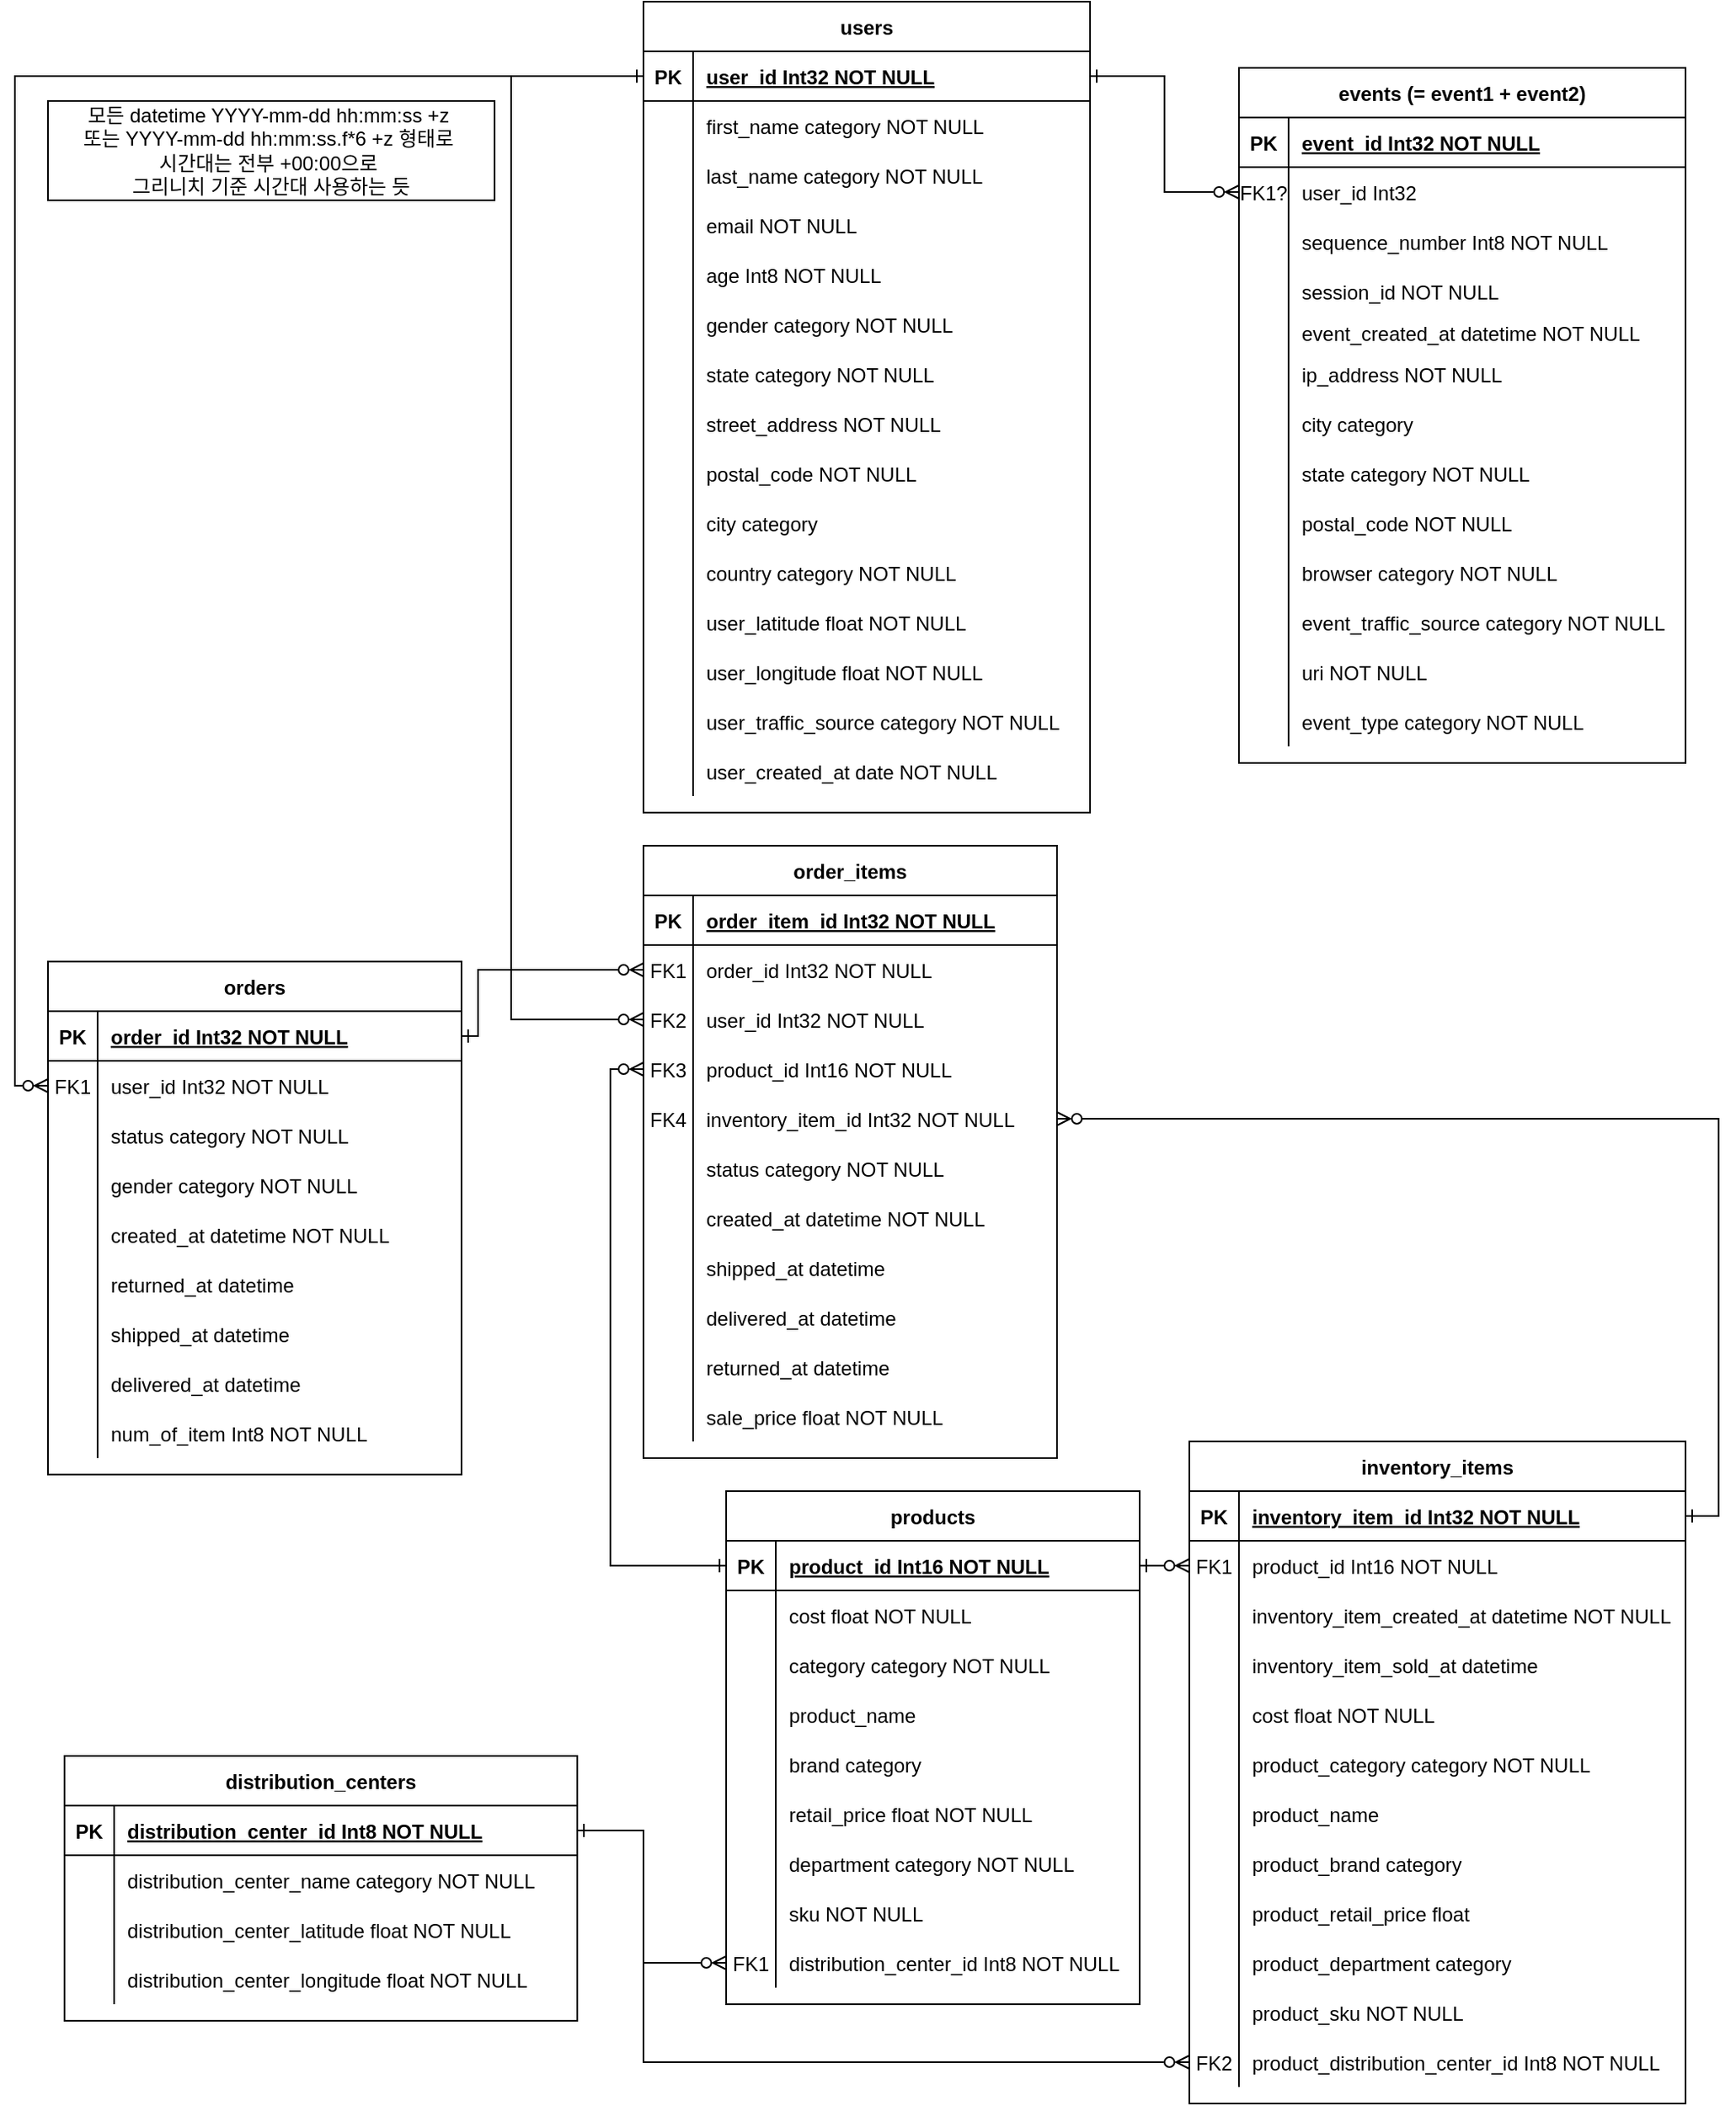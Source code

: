 <mxfile version="24.2.3" type="device">
  <diagram id="R2lEEEUBdFMjLlhIrx00" name="Page-1">
    <mxGraphModel dx="2074" dy="1615" grid="1" gridSize="10" guides="1" tooltips="1" connect="1" arrows="1" fold="1" page="1" pageScale="1" pageWidth="1100" pageHeight="850" math="0" shadow="0" extFonts="Permanent Marker^https://fonts.googleapis.com/css?family=Permanent+Marker">
      <root>
        <mxCell id="0" />
        <mxCell id="1" parent="0" />
        <mxCell id="C-vyLk0tnHw3VtMMgP7b-2" value="inventory_items" style="shape=table;startSize=30;container=1;collapsible=1;childLayout=tableLayout;fixedRows=1;rowLines=0;fontStyle=1;align=center;resizeLast=1;" parent="1" vertex="1">
          <mxGeometry x="1240" y="460" width="300" height="400" as="geometry" />
        </mxCell>
        <mxCell id="C-vyLk0tnHw3VtMMgP7b-3" value="" style="shape=partialRectangle;collapsible=0;dropTarget=0;pointerEvents=0;fillColor=none;points=[[0,0.5],[1,0.5]];portConstraint=eastwest;top=0;left=0;right=0;bottom=1;" parent="C-vyLk0tnHw3VtMMgP7b-2" vertex="1">
          <mxGeometry y="30" width="300" height="30" as="geometry" />
        </mxCell>
        <mxCell id="C-vyLk0tnHw3VtMMgP7b-4" value="PK" style="shape=partialRectangle;overflow=hidden;connectable=0;fillColor=none;top=0;left=0;bottom=0;right=0;fontStyle=1;" parent="C-vyLk0tnHw3VtMMgP7b-3" vertex="1">
          <mxGeometry width="30" height="30" as="geometry">
            <mxRectangle width="30" height="30" as="alternateBounds" />
          </mxGeometry>
        </mxCell>
        <mxCell id="C-vyLk0tnHw3VtMMgP7b-5" value="inventory_item_id Int32 NOT NULL " style="shape=partialRectangle;overflow=hidden;connectable=0;fillColor=none;top=0;left=0;bottom=0;right=0;align=left;spacingLeft=6;fontStyle=5;" parent="C-vyLk0tnHw3VtMMgP7b-3" vertex="1">
          <mxGeometry x="30" width="270" height="30" as="geometry">
            <mxRectangle width="270" height="30" as="alternateBounds" />
          </mxGeometry>
        </mxCell>
        <mxCell id="doUXjgiEhq4038iy-3gl-84" value="" style="shape=partialRectangle;collapsible=0;dropTarget=0;pointerEvents=0;fillColor=none;points=[[0,0.5],[1,0.5]];portConstraint=eastwest;top=0;left=0;right=0;bottom=0;" parent="C-vyLk0tnHw3VtMMgP7b-2" vertex="1">
          <mxGeometry y="60" width="300" height="30" as="geometry" />
        </mxCell>
        <mxCell id="doUXjgiEhq4038iy-3gl-85" value="FK1" style="shape=partialRectangle;overflow=hidden;connectable=0;fillColor=none;top=0;left=0;bottom=0;right=0;" parent="doUXjgiEhq4038iy-3gl-84" vertex="1">
          <mxGeometry width="30" height="30" as="geometry">
            <mxRectangle width="30" height="30" as="alternateBounds" />
          </mxGeometry>
        </mxCell>
        <mxCell id="doUXjgiEhq4038iy-3gl-86" value="product_id Int16 NOT NULL" style="shape=partialRectangle;overflow=hidden;connectable=0;fillColor=none;top=0;left=0;bottom=0;right=0;align=left;spacingLeft=6;" parent="doUXjgiEhq4038iy-3gl-84" vertex="1">
          <mxGeometry x="30" width="270" height="30" as="geometry">
            <mxRectangle width="270" height="30" as="alternateBounds" />
          </mxGeometry>
        </mxCell>
        <mxCell id="C-vyLk0tnHw3VtMMgP7b-9" value="" style="shape=partialRectangle;collapsible=0;dropTarget=0;pointerEvents=0;fillColor=none;points=[[0,0.5],[1,0.5]];portConstraint=eastwest;top=0;left=0;right=0;bottom=0;" parent="C-vyLk0tnHw3VtMMgP7b-2" vertex="1">
          <mxGeometry y="90" width="300" height="30" as="geometry" />
        </mxCell>
        <mxCell id="C-vyLk0tnHw3VtMMgP7b-10" value="" style="shape=partialRectangle;overflow=hidden;connectable=0;fillColor=none;top=0;left=0;bottom=0;right=0;" parent="C-vyLk0tnHw3VtMMgP7b-9" vertex="1">
          <mxGeometry width="30" height="30" as="geometry">
            <mxRectangle width="30" height="30" as="alternateBounds" />
          </mxGeometry>
        </mxCell>
        <mxCell id="C-vyLk0tnHw3VtMMgP7b-11" value="inventory_item_created_at datetime NOT NULL" style="shape=partialRectangle;overflow=hidden;connectable=0;fillColor=none;top=0;left=0;bottom=0;right=0;align=left;spacingLeft=6;" parent="C-vyLk0tnHw3VtMMgP7b-9" vertex="1">
          <mxGeometry x="30" width="270" height="30" as="geometry">
            <mxRectangle width="270" height="30" as="alternateBounds" />
          </mxGeometry>
        </mxCell>
        <mxCell id="doUXjgiEhq4038iy-3gl-81" value="" style="shape=partialRectangle;collapsible=0;dropTarget=0;pointerEvents=0;fillColor=none;points=[[0,0.5],[1,0.5]];portConstraint=eastwest;top=0;left=0;right=0;bottom=0;" parent="C-vyLk0tnHw3VtMMgP7b-2" vertex="1">
          <mxGeometry y="120" width="300" height="30" as="geometry" />
        </mxCell>
        <mxCell id="doUXjgiEhq4038iy-3gl-82" value="" style="shape=partialRectangle;overflow=hidden;connectable=0;fillColor=none;top=0;left=0;bottom=0;right=0;" parent="doUXjgiEhq4038iy-3gl-81" vertex="1">
          <mxGeometry width="30" height="30" as="geometry">
            <mxRectangle width="30" height="30" as="alternateBounds" />
          </mxGeometry>
        </mxCell>
        <mxCell id="doUXjgiEhq4038iy-3gl-83" value="inventory_item_sold_at datetime" style="shape=partialRectangle;overflow=hidden;connectable=0;fillColor=none;top=0;left=0;bottom=0;right=0;align=left;spacingLeft=6;" parent="doUXjgiEhq4038iy-3gl-81" vertex="1">
          <mxGeometry x="30" width="270" height="30" as="geometry">
            <mxRectangle width="270" height="30" as="alternateBounds" />
          </mxGeometry>
        </mxCell>
        <mxCell id="doUXjgiEhq4038iy-3gl-78" value="" style="shape=partialRectangle;collapsible=0;dropTarget=0;pointerEvents=0;fillColor=none;points=[[0,0.5],[1,0.5]];portConstraint=eastwest;top=0;left=0;right=0;bottom=0;" parent="C-vyLk0tnHw3VtMMgP7b-2" vertex="1">
          <mxGeometry y="150" width="300" height="30" as="geometry" />
        </mxCell>
        <mxCell id="doUXjgiEhq4038iy-3gl-79" value="" style="shape=partialRectangle;overflow=hidden;connectable=0;fillColor=none;top=0;left=0;bottom=0;right=0;" parent="doUXjgiEhq4038iy-3gl-78" vertex="1">
          <mxGeometry width="30" height="30" as="geometry">
            <mxRectangle width="30" height="30" as="alternateBounds" />
          </mxGeometry>
        </mxCell>
        <mxCell id="doUXjgiEhq4038iy-3gl-80" value="cost float NOT NULL" style="shape=partialRectangle;overflow=hidden;connectable=0;fillColor=none;top=0;left=0;bottom=0;right=0;align=left;spacingLeft=6;" parent="doUXjgiEhq4038iy-3gl-78" vertex="1">
          <mxGeometry x="30" width="270" height="30" as="geometry">
            <mxRectangle width="270" height="30" as="alternateBounds" />
          </mxGeometry>
        </mxCell>
        <mxCell id="doUXjgiEhq4038iy-3gl-93" value="" style="shape=partialRectangle;collapsible=0;dropTarget=0;pointerEvents=0;fillColor=none;points=[[0,0.5],[1,0.5]];portConstraint=eastwest;top=0;left=0;right=0;bottom=0;" parent="C-vyLk0tnHw3VtMMgP7b-2" vertex="1">
          <mxGeometry y="180" width="300" height="30" as="geometry" />
        </mxCell>
        <mxCell id="doUXjgiEhq4038iy-3gl-94" value="" style="shape=partialRectangle;overflow=hidden;connectable=0;fillColor=none;top=0;left=0;bottom=0;right=0;" parent="doUXjgiEhq4038iy-3gl-93" vertex="1">
          <mxGeometry width="30" height="30" as="geometry">
            <mxRectangle width="30" height="30" as="alternateBounds" />
          </mxGeometry>
        </mxCell>
        <mxCell id="doUXjgiEhq4038iy-3gl-95" value="product_category category NOT NULL" style="shape=partialRectangle;overflow=hidden;connectable=0;fillColor=none;top=0;left=0;bottom=0;right=0;align=left;spacingLeft=6;" parent="doUXjgiEhq4038iy-3gl-93" vertex="1">
          <mxGeometry x="30" width="270" height="30" as="geometry">
            <mxRectangle width="270" height="30" as="alternateBounds" />
          </mxGeometry>
        </mxCell>
        <mxCell id="doUXjgiEhq4038iy-3gl-90" value="" style="shape=partialRectangle;collapsible=0;dropTarget=0;pointerEvents=0;fillColor=none;points=[[0,0.5],[1,0.5]];portConstraint=eastwest;top=0;left=0;right=0;bottom=0;" parent="C-vyLk0tnHw3VtMMgP7b-2" vertex="1">
          <mxGeometry y="210" width="300" height="30" as="geometry" />
        </mxCell>
        <mxCell id="doUXjgiEhq4038iy-3gl-91" value="" style="shape=partialRectangle;overflow=hidden;connectable=0;fillColor=none;top=0;left=0;bottom=0;right=0;" parent="doUXjgiEhq4038iy-3gl-90" vertex="1">
          <mxGeometry width="30" height="30" as="geometry">
            <mxRectangle width="30" height="30" as="alternateBounds" />
          </mxGeometry>
        </mxCell>
        <mxCell id="doUXjgiEhq4038iy-3gl-92" value="product_name" style="shape=partialRectangle;overflow=hidden;connectable=0;fillColor=none;top=0;left=0;bottom=0;right=0;align=left;spacingLeft=6;" parent="doUXjgiEhq4038iy-3gl-90" vertex="1">
          <mxGeometry x="30" width="270" height="30" as="geometry">
            <mxRectangle width="270" height="30" as="alternateBounds" />
          </mxGeometry>
        </mxCell>
        <mxCell id="doUXjgiEhq4038iy-3gl-96" value="" style="shape=partialRectangle;collapsible=0;dropTarget=0;pointerEvents=0;fillColor=none;points=[[0,0.5],[1,0.5]];portConstraint=eastwest;top=0;left=0;right=0;bottom=0;" parent="C-vyLk0tnHw3VtMMgP7b-2" vertex="1">
          <mxGeometry y="240" width="300" height="30" as="geometry" />
        </mxCell>
        <mxCell id="doUXjgiEhq4038iy-3gl-97" value="" style="shape=partialRectangle;overflow=hidden;connectable=0;fillColor=none;top=0;left=0;bottom=0;right=0;" parent="doUXjgiEhq4038iy-3gl-96" vertex="1">
          <mxGeometry width="30" height="30" as="geometry">
            <mxRectangle width="30" height="30" as="alternateBounds" />
          </mxGeometry>
        </mxCell>
        <mxCell id="doUXjgiEhq4038iy-3gl-98" value="product_brand category" style="shape=partialRectangle;overflow=hidden;connectable=0;fillColor=none;top=0;left=0;bottom=0;right=0;align=left;spacingLeft=6;" parent="doUXjgiEhq4038iy-3gl-96" vertex="1">
          <mxGeometry x="30" width="270" height="30" as="geometry">
            <mxRectangle width="270" height="30" as="alternateBounds" />
          </mxGeometry>
        </mxCell>
        <mxCell id="doUXjgiEhq4038iy-3gl-99" value="" style="shape=partialRectangle;collapsible=0;dropTarget=0;pointerEvents=0;fillColor=none;points=[[0,0.5],[1,0.5]];portConstraint=eastwest;top=0;left=0;right=0;bottom=0;" parent="C-vyLk0tnHw3VtMMgP7b-2" vertex="1">
          <mxGeometry y="270" width="300" height="30" as="geometry" />
        </mxCell>
        <mxCell id="doUXjgiEhq4038iy-3gl-100" value="" style="shape=partialRectangle;overflow=hidden;connectable=0;fillColor=none;top=0;left=0;bottom=0;right=0;" parent="doUXjgiEhq4038iy-3gl-99" vertex="1">
          <mxGeometry width="30" height="30" as="geometry">
            <mxRectangle width="30" height="30" as="alternateBounds" />
          </mxGeometry>
        </mxCell>
        <mxCell id="doUXjgiEhq4038iy-3gl-101" value="product_retail_price float" style="shape=partialRectangle;overflow=hidden;connectable=0;fillColor=none;top=0;left=0;bottom=0;right=0;align=left;spacingLeft=6;" parent="doUXjgiEhq4038iy-3gl-99" vertex="1">
          <mxGeometry x="30" width="270" height="30" as="geometry">
            <mxRectangle width="270" height="30" as="alternateBounds" />
          </mxGeometry>
        </mxCell>
        <mxCell id="doUXjgiEhq4038iy-3gl-102" value="" style="shape=partialRectangle;collapsible=0;dropTarget=0;pointerEvents=0;fillColor=none;points=[[0,0.5],[1,0.5]];portConstraint=eastwest;top=0;left=0;right=0;bottom=0;" parent="C-vyLk0tnHw3VtMMgP7b-2" vertex="1">
          <mxGeometry y="300" width="300" height="30" as="geometry" />
        </mxCell>
        <mxCell id="doUXjgiEhq4038iy-3gl-103" value="" style="shape=partialRectangle;overflow=hidden;connectable=0;fillColor=none;top=0;left=0;bottom=0;right=0;" parent="doUXjgiEhq4038iy-3gl-102" vertex="1">
          <mxGeometry width="30" height="30" as="geometry">
            <mxRectangle width="30" height="30" as="alternateBounds" />
          </mxGeometry>
        </mxCell>
        <mxCell id="doUXjgiEhq4038iy-3gl-104" value="product_department category" style="shape=partialRectangle;overflow=hidden;connectable=0;fillColor=none;top=0;left=0;bottom=0;right=0;align=left;spacingLeft=6;" parent="doUXjgiEhq4038iy-3gl-102" vertex="1">
          <mxGeometry x="30" width="270" height="30" as="geometry">
            <mxRectangle width="270" height="30" as="alternateBounds" />
          </mxGeometry>
        </mxCell>
        <mxCell id="doUXjgiEhq4038iy-3gl-105" value="" style="shape=partialRectangle;collapsible=0;dropTarget=0;pointerEvents=0;fillColor=none;points=[[0,0.5],[1,0.5]];portConstraint=eastwest;top=0;left=0;right=0;bottom=0;" parent="C-vyLk0tnHw3VtMMgP7b-2" vertex="1">
          <mxGeometry y="330" width="300" height="30" as="geometry" />
        </mxCell>
        <mxCell id="doUXjgiEhq4038iy-3gl-106" value="" style="shape=partialRectangle;overflow=hidden;connectable=0;fillColor=none;top=0;left=0;bottom=0;right=0;" parent="doUXjgiEhq4038iy-3gl-105" vertex="1">
          <mxGeometry width="30" height="30" as="geometry">
            <mxRectangle width="30" height="30" as="alternateBounds" />
          </mxGeometry>
        </mxCell>
        <mxCell id="doUXjgiEhq4038iy-3gl-107" value="product_sku NOT NULL" style="shape=partialRectangle;overflow=hidden;connectable=0;fillColor=none;top=0;left=0;bottom=0;right=0;align=left;spacingLeft=6;" parent="doUXjgiEhq4038iy-3gl-105" vertex="1">
          <mxGeometry x="30" width="270" height="30" as="geometry">
            <mxRectangle width="270" height="30" as="alternateBounds" />
          </mxGeometry>
        </mxCell>
        <mxCell id="doUXjgiEhq4038iy-3gl-108" value="" style="shape=partialRectangle;collapsible=0;dropTarget=0;pointerEvents=0;fillColor=none;points=[[0,0.5],[1,0.5]];portConstraint=eastwest;top=0;left=0;right=0;bottom=0;" parent="C-vyLk0tnHw3VtMMgP7b-2" vertex="1">
          <mxGeometry y="360" width="300" height="30" as="geometry" />
        </mxCell>
        <mxCell id="doUXjgiEhq4038iy-3gl-109" value="FK2" style="shape=partialRectangle;overflow=hidden;connectable=0;fillColor=none;top=0;left=0;bottom=0;right=0;" parent="doUXjgiEhq4038iy-3gl-108" vertex="1">
          <mxGeometry width="30" height="30" as="geometry">
            <mxRectangle width="30" height="30" as="alternateBounds" />
          </mxGeometry>
        </mxCell>
        <mxCell id="doUXjgiEhq4038iy-3gl-110" value="product_distribution_center_id Int8 NOT NULL" style="shape=partialRectangle;overflow=hidden;connectable=0;fillColor=none;top=0;left=0;bottom=0;right=0;align=left;spacingLeft=6;" parent="doUXjgiEhq4038iy-3gl-108" vertex="1">
          <mxGeometry x="30" width="270" height="30" as="geometry">
            <mxRectangle width="270" height="30" as="alternateBounds" />
          </mxGeometry>
        </mxCell>
        <mxCell id="C-vyLk0tnHw3VtMMgP7b-13" value="order_items" style="shape=table;startSize=30;container=1;collapsible=1;childLayout=tableLayout;fixedRows=1;rowLines=0;fontStyle=1;align=center;resizeLast=1;" parent="1" vertex="1">
          <mxGeometry x="910" y="100" width="250" height="370" as="geometry" />
        </mxCell>
        <mxCell id="C-vyLk0tnHw3VtMMgP7b-14" value="" style="shape=partialRectangle;collapsible=0;dropTarget=0;pointerEvents=0;fillColor=none;points=[[0,0.5],[1,0.5]];portConstraint=eastwest;top=0;left=0;right=0;bottom=1;" parent="C-vyLk0tnHw3VtMMgP7b-13" vertex="1">
          <mxGeometry y="30" width="250" height="30" as="geometry" />
        </mxCell>
        <mxCell id="C-vyLk0tnHw3VtMMgP7b-15" value="PK" style="shape=partialRectangle;overflow=hidden;connectable=0;fillColor=none;top=0;left=0;bottom=0;right=0;fontStyle=1;" parent="C-vyLk0tnHw3VtMMgP7b-14" vertex="1">
          <mxGeometry width="30" height="30" as="geometry">
            <mxRectangle width="30" height="30" as="alternateBounds" />
          </mxGeometry>
        </mxCell>
        <mxCell id="C-vyLk0tnHw3VtMMgP7b-16" value="order_item_id Int32 NOT NULL " style="shape=partialRectangle;overflow=hidden;connectable=0;fillColor=none;top=0;left=0;bottom=0;right=0;align=left;spacingLeft=6;fontStyle=5;" parent="C-vyLk0tnHw3VtMMgP7b-14" vertex="1">
          <mxGeometry x="30" width="220" height="30" as="geometry">
            <mxRectangle width="220" height="30" as="alternateBounds" />
          </mxGeometry>
        </mxCell>
        <mxCell id="C-vyLk0tnHw3VtMMgP7b-17" value="" style="shape=partialRectangle;collapsible=0;dropTarget=0;pointerEvents=0;fillColor=none;points=[[0,0.5],[1,0.5]];portConstraint=eastwest;top=0;left=0;right=0;bottom=0;" parent="C-vyLk0tnHw3VtMMgP7b-13" vertex="1">
          <mxGeometry y="60" width="250" height="30" as="geometry" />
        </mxCell>
        <mxCell id="C-vyLk0tnHw3VtMMgP7b-18" value="FK1" style="shape=partialRectangle;overflow=hidden;connectable=0;fillColor=none;top=0;left=0;bottom=0;right=0;" parent="C-vyLk0tnHw3VtMMgP7b-17" vertex="1">
          <mxGeometry width="30" height="30" as="geometry">
            <mxRectangle width="30" height="30" as="alternateBounds" />
          </mxGeometry>
        </mxCell>
        <mxCell id="C-vyLk0tnHw3VtMMgP7b-19" value="order_id Int32 NOT NULL" style="shape=partialRectangle;overflow=hidden;connectable=0;fillColor=none;top=0;left=0;bottom=0;right=0;align=left;spacingLeft=6;" parent="C-vyLk0tnHw3VtMMgP7b-17" vertex="1">
          <mxGeometry x="30" width="220" height="30" as="geometry">
            <mxRectangle width="220" height="30" as="alternateBounds" />
          </mxGeometry>
        </mxCell>
        <mxCell id="doUXjgiEhq4038iy-3gl-132" value="" style="shape=partialRectangle;collapsible=0;dropTarget=0;pointerEvents=0;fillColor=none;points=[[0,0.5],[1,0.5]];portConstraint=eastwest;top=0;left=0;right=0;bottom=0;" parent="C-vyLk0tnHw3VtMMgP7b-13" vertex="1">
          <mxGeometry y="90" width="250" height="30" as="geometry" />
        </mxCell>
        <mxCell id="doUXjgiEhq4038iy-3gl-133" value="FK2" style="shape=partialRectangle;overflow=hidden;connectable=0;fillColor=none;top=0;left=0;bottom=0;right=0;" parent="doUXjgiEhq4038iy-3gl-132" vertex="1">
          <mxGeometry width="30" height="30" as="geometry">
            <mxRectangle width="30" height="30" as="alternateBounds" />
          </mxGeometry>
        </mxCell>
        <mxCell id="doUXjgiEhq4038iy-3gl-134" value="user_id Int32 NOT NULL" style="shape=partialRectangle;overflow=hidden;connectable=0;fillColor=none;top=0;left=0;bottom=0;right=0;align=left;spacingLeft=6;" parent="doUXjgiEhq4038iy-3gl-132" vertex="1">
          <mxGeometry x="30" width="220" height="30" as="geometry">
            <mxRectangle width="220" height="30" as="alternateBounds" />
          </mxGeometry>
        </mxCell>
        <mxCell id="doUXjgiEhq4038iy-3gl-135" value="" style="shape=partialRectangle;collapsible=0;dropTarget=0;pointerEvents=0;fillColor=none;points=[[0,0.5],[1,0.5]];portConstraint=eastwest;top=0;left=0;right=0;bottom=0;" parent="C-vyLk0tnHw3VtMMgP7b-13" vertex="1">
          <mxGeometry y="120" width="250" height="30" as="geometry" />
        </mxCell>
        <mxCell id="doUXjgiEhq4038iy-3gl-136" value="FK3" style="shape=partialRectangle;overflow=hidden;connectable=0;fillColor=none;top=0;left=0;bottom=0;right=0;" parent="doUXjgiEhq4038iy-3gl-135" vertex="1">
          <mxGeometry width="30" height="30" as="geometry">
            <mxRectangle width="30" height="30" as="alternateBounds" />
          </mxGeometry>
        </mxCell>
        <mxCell id="doUXjgiEhq4038iy-3gl-137" value="product_id Int16 NOT NULL" style="shape=partialRectangle;overflow=hidden;connectable=0;fillColor=none;top=0;left=0;bottom=0;right=0;align=left;spacingLeft=6;" parent="doUXjgiEhq4038iy-3gl-135" vertex="1">
          <mxGeometry x="30" width="220" height="30" as="geometry">
            <mxRectangle width="220" height="30" as="alternateBounds" />
          </mxGeometry>
        </mxCell>
        <mxCell id="doUXjgiEhq4038iy-3gl-138" value="" style="shape=partialRectangle;collapsible=0;dropTarget=0;pointerEvents=0;fillColor=none;points=[[0,0.5],[1,0.5]];portConstraint=eastwest;top=0;left=0;right=0;bottom=0;" parent="C-vyLk0tnHw3VtMMgP7b-13" vertex="1">
          <mxGeometry y="150" width="250" height="30" as="geometry" />
        </mxCell>
        <mxCell id="doUXjgiEhq4038iy-3gl-139" value="FK4" style="shape=partialRectangle;overflow=hidden;connectable=0;fillColor=none;top=0;left=0;bottom=0;right=0;" parent="doUXjgiEhq4038iy-3gl-138" vertex="1">
          <mxGeometry width="30" height="30" as="geometry">
            <mxRectangle width="30" height="30" as="alternateBounds" />
          </mxGeometry>
        </mxCell>
        <mxCell id="doUXjgiEhq4038iy-3gl-140" value="inventory_item_id Int32 NOT NULL" style="shape=partialRectangle;overflow=hidden;connectable=0;fillColor=none;top=0;left=0;bottom=0;right=0;align=left;spacingLeft=6;" parent="doUXjgiEhq4038iy-3gl-138" vertex="1">
          <mxGeometry x="30" width="220" height="30" as="geometry">
            <mxRectangle width="220" height="30" as="alternateBounds" />
          </mxGeometry>
        </mxCell>
        <mxCell id="C-vyLk0tnHw3VtMMgP7b-20" value="" style="shape=partialRectangle;collapsible=0;dropTarget=0;pointerEvents=0;fillColor=none;points=[[0,0.5],[1,0.5]];portConstraint=eastwest;top=0;left=0;right=0;bottom=0;" parent="C-vyLk0tnHw3VtMMgP7b-13" vertex="1">
          <mxGeometry y="180" width="250" height="30" as="geometry" />
        </mxCell>
        <mxCell id="C-vyLk0tnHw3VtMMgP7b-21" value="" style="shape=partialRectangle;overflow=hidden;connectable=0;fillColor=none;top=0;left=0;bottom=0;right=0;" parent="C-vyLk0tnHw3VtMMgP7b-20" vertex="1">
          <mxGeometry width="30" height="30" as="geometry">
            <mxRectangle width="30" height="30" as="alternateBounds" />
          </mxGeometry>
        </mxCell>
        <mxCell id="C-vyLk0tnHw3VtMMgP7b-22" value="status category NOT NULL" style="shape=partialRectangle;overflow=hidden;connectable=0;fillColor=none;top=0;left=0;bottom=0;right=0;align=left;spacingLeft=6;" parent="C-vyLk0tnHw3VtMMgP7b-20" vertex="1">
          <mxGeometry x="30" width="220" height="30" as="geometry">
            <mxRectangle width="220" height="30" as="alternateBounds" />
          </mxGeometry>
        </mxCell>
        <mxCell id="doUXjgiEhq4038iy-3gl-141" value="" style="shape=partialRectangle;collapsible=0;dropTarget=0;pointerEvents=0;fillColor=none;points=[[0,0.5],[1,0.5]];portConstraint=eastwest;top=0;left=0;right=0;bottom=0;" parent="C-vyLk0tnHw3VtMMgP7b-13" vertex="1">
          <mxGeometry y="210" width="250" height="30" as="geometry" />
        </mxCell>
        <mxCell id="doUXjgiEhq4038iy-3gl-142" value="" style="shape=partialRectangle;overflow=hidden;connectable=0;fillColor=none;top=0;left=0;bottom=0;right=0;" parent="doUXjgiEhq4038iy-3gl-141" vertex="1">
          <mxGeometry width="30" height="30" as="geometry">
            <mxRectangle width="30" height="30" as="alternateBounds" />
          </mxGeometry>
        </mxCell>
        <mxCell id="doUXjgiEhq4038iy-3gl-143" value="created_at datetime NOT NULL" style="shape=partialRectangle;overflow=hidden;connectable=0;fillColor=none;top=0;left=0;bottom=0;right=0;align=left;spacingLeft=6;" parent="doUXjgiEhq4038iy-3gl-141" vertex="1">
          <mxGeometry x="30" width="220" height="30" as="geometry">
            <mxRectangle width="220" height="30" as="alternateBounds" />
          </mxGeometry>
        </mxCell>
        <mxCell id="doUXjgiEhq4038iy-3gl-144" value="" style="shape=partialRectangle;collapsible=0;dropTarget=0;pointerEvents=0;fillColor=none;points=[[0,0.5],[1,0.5]];portConstraint=eastwest;top=0;left=0;right=0;bottom=0;" parent="C-vyLk0tnHw3VtMMgP7b-13" vertex="1">
          <mxGeometry y="240" width="250" height="30" as="geometry" />
        </mxCell>
        <mxCell id="doUXjgiEhq4038iy-3gl-145" value="" style="shape=partialRectangle;overflow=hidden;connectable=0;fillColor=none;top=0;left=0;bottom=0;right=0;" parent="doUXjgiEhq4038iy-3gl-144" vertex="1">
          <mxGeometry width="30" height="30" as="geometry">
            <mxRectangle width="30" height="30" as="alternateBounds" />
          </mxGeometry>
        </mxCell>
        <mxCell id="doUXjgiEhq4038iy-3gl-146" value="shipped_at datetime" style="shape=partialRectangle;overflow=hidden;connectable=0;fillColor=none;top=0;left=0;bottom=0;right=0;align=left;spacingLeft=6;" parent="doUXjgiEhq4038iy-3gl-144" vertex="1">
          <mxGeometry x="30" width="220" height="30" as="geometry">
            <mxRectangle width="220" height="30" as="alternateBounds" />
          </mxGeometry>
        </mxCell>
        <mxCell id="doUXjgiEhq4038iy-3gl-156" value="" style="shape=partialRectangle;collapsible=0;dropTarget=0;pointerEvents=0;fillColor=none;points=[[0,0.5],[1,0.5]];portConstraint=eastwest;top=0;left=0;right=0;bottom=0;" parent="C-vyLk0tnHw3VtMMgP7b-13" vertex="1">
          <mxGeometry y="270" width="250" height="30" as="geometry" />
        </mxCell>
        <mxCell id="doUXjgiEhq4038iy-3gl-157" value="" style="shape=partialRectangle;overflow=hidden;connectable=0;fillColor=none;top=0;left=0;bottom=0;right=0;" parent="doUXjgiEhq4038iy-3gl-156" vertex="1">
          <mxGeometry width="30" height="30" as="geometry">
            <mxRectangle width="30" height="30" as="alternateBounds" />
          </mxGeometry>
        </mxCell>
        <mxCell id="doUXjgiEhq4038iy-3gl-158" value="delivered_at datetime" style="shape=partialRectangle;overflow=hidden;connectable=0;fillColor=none;top=0;left=0;bottom=0;right=0;align=left;spacingLeft=6;" parent="doUXjgiEhq4038iy-3gl-156" vertex="1">
          <mxGeometry x="30" width="220" height="30" as="geometry">
            <mxRectangle width="220" height="30" as="alternateBounds" />
          </mxGeometry>
        </mxCell>
        <mxCell id="doUXjgiEhq4038iy-3gl-159" value="" style="shape=partialRectangle;collapsible=0;dropTarget=0;pointerEvents=0;fillColor=none;points=[[0,0.5],[1,0.5]];portConstraint=eastwest;top=0;left=0;right=0;bottom=0;" parent="C-vyLk0tnHw3VtMMgP7b-13" vertex="1">
          <mxGeometry y="300" width="250" height="30" as="geometry" />
        </mxCell>
        <mxCell id="doUXjgiEhq4038iy-3gl-160" value="" style="shape=partialRectangle;overflow=hidden;connectable=0;fillColor=none;top=0;left=0;bottom=0;right=0;" parent="doUXjgiEhq4038iy-3gl-159" vertex="1">
          <mxGeometry width="30" height="30" as="geometry">
            <mxRectangle width="30" height="30" as="alternateBounds" />
          </mxGeometry>
        </mxCell>
        <mxCell id="doUXjgiEhq4038iy-3gl-161" value="returned_at datetime" style="shape=partialRectangle;overflow=hidden;connectable=0;fillColor=none;top=0;left=0;bottom=0;right=0;align=left;spacingLeft=6;" parent="doUXjgiEhq4038iy-3gl-159" vertex="1">
          <mxGeometry x="30" width="220" height="30" as="geometry">
            <mxRectangle width="220" height="30" as="alternateBounds" />
          </mxGeometry>
        </mxCell>
        <mxCell id="doUXjgiEhq4038iy-3gl-153" value="" style="shape=partialRectangle;collapsible=0;dropTarget=0;pointerEvents=0;fillColor=none;points=[[0,0.5],[1,0.5]];portConstraint=eastwest;top=0;left=0;right=0;bottom=0;" parent="C-vyLk0tnHw3VtMMgP7b-13" vertex="1">
          <mxGeometry y="330" width="250" height="30" as="geometry" />
        </mxCell>
        <mxCell id="doUXjgiEhq4038iy-3gl-154" value="" style="shape=partialRectangle;overflow=hidden;connectable=0;fillColor=none;top=0;left=0;bottom=0;right=0;" parent="doUXjgiEhq4038iy-3gl-153" vertex="1">
          <mxGeometry width="30" height="30" as="geometry">
            <mxRectangle width="30" height="30" as="alternateBounds" />
          </mxGeometry>
        </mxCell>
        <mxCell id="doUXjgiEhq4038iy-3gl-155" value="sale_price float NOT NULL" style="shape=partialRectangle;overflow=hidden;connectable=0;fillColor=none;top=0;left=0;bottom=0;right=0;align=left;spacingLeft=6;" parent="doUXjgiEhq4038iy-3gl-153" vertex="1">
          <mxGeometry x="30" width="220" height="30" as="geometry">
            <mxRectangle width="220" height="30" as="alternateBounds" />
          </mxGeometry>
        </mxCell>
        <mxCell id="C-vyLk0tnHw3VtMMgP7b-23" value="distribution_centers" style="shape=table;startSize=30;container=1;collapsible=1;childLayout=tableLayout;fixedRows=1;rowLines=0;fontStyle=1;align=center;resizeLast=1;" parent="1" vertex="1">
          <mxGeometry x="560" y="650" width="310" height="160" as="geometry" />
        </mxCell>
        <mxCell id="C-vyLk0tnHw3VtMMgP7b-24" value="" style="shape=partialRectangle;collapsible=0;dropTarget=0;pointerEvents=0;fillColor=none;points=[[0,0.5],[1,0.5]];portConstraint=eastwest;top=0;left=0;right=0;bottom=1;" parent="C-vyLk0tnHw3VtMMgP7b-23" vertex="1">
          <mxGeometry y="30" width="310" height="30" as="geometry" />
        </mxCell>
        <mxCell id="C-vyLk0tnHw3VtMMgP7b-25" value="PK" style="shape=partialRectangle;overflow=hidden;connectable=0;fillColor=none;top=0;left=0;bottom=0;right=0;fontStyle=1;" parent="C-vyLk0tnHw3VtMMgP7b-24" vertex="1">
          <mxGeometry width="30" height="30" as="geometry">
            <mxRectangle width="30" height="30" as="alternateBounds" />
          </mxGeometry>
        </mxCell>
        <mxCell id="C-vyLk0tnHw3VtMMgP7b-26" value="distribution_center_id Int8 NOT NULL " style="shape=partialRectangle;overflow=hidden;connectable=0;fillColor=none;top=0;left=0;bottom=0;right=0;align=left;spacingLeft=6;fontStyle=5;" parent="C-vyLk0tnHw3VtMMgP7b-24" vertex="1">
          <mxGeometry x="30" width="280" height="30" as="geometry">
            <mxRectangle width="280" height="30" as="alternateBounds" />
          </mxGeometry>
        </mxCell>
        <mxCell id="C-vyLk0tnHw3VtMMgP7b-27" value="" style="shape=partialRectangle;collapsible=0;dropTarget=0;pointerEvents=0;fillColor=none;points=[[0,0.5],[1,0.5]];portConstraint=eastwest;top=0;left=0;right=0;bottom=0;" parent="C-vyLk0tnHw3VtMMgP7b-23" vertex="1">
          <mxGeometry y="60" width="310" height="30" as="geometry" />
        </mxCell>
        <mxCell id="C-vyLk0tnHw3VtMMgP7b-28" value="" style="shape=partialRectangle;overflow=hidden;connectable=0;fillColor=none;top=0;left=0;bottom=0;right=0;" parent="C-vyLk0tnHw3VtMMgP7b-27" vertex="1">
          <mxGeometry width="30" height="30" as="geometry">
            <mxRectangle width="30" height="30" as="alternateBounds" />
          </mxGeometry>
        </mxCell>
        <mxCell id="C-vyLk0tnHw3VtMMgP7b-29" value="distribution_center_name category NOT NULL" style="shape=partialRectangle;overflow=hidden;connectable=0;fillColor=none;top=0;left=0;bottom=0;right=0;align=left;spacingLeft=6;" parent="C-vyLk0tnHw3VtMMgP7b-27" vertex="1">
          <mxGeometry x="30" width="280" height="30" as="geometry">
            <mxRectangle width="280" height="30" as="alternateBounds" />
          </mxGeometry>
        </mxCell>
        <mxCell id="doUXjgiEhq4038iy-3gl-41" value="" style="shape=partialRectangle;collapsible=0;dropTarget=0;pointerEvents=0;fillColor=none;points=[[0,0.5],[1,0.5]];portConstraint=eastwest;top=0;left=0;right=0;bottom=0;" parent="C-vyLk0tnHw3VtMMgP7b-23" vertex="1">
          <mxGeometry y="90" width="310" height="30" as="geometry" />
        </mxCell>
        <mxCell id="doUXjgiEhq4038iy-3gl-42" value="" style="shape=partialRectangle;overflow=hidden;connectable=0;fillColor=none;top=0;left=0;bottom=0;right=0;" parent="doUXjgiEhq4038iy-3gl-41" vertex="1">
          <mxGeometry width="30" height="30" as="geometry">
            <mxRectangle width="30" height="30" as="alternateBounds" />
          </mxGeometry>
        </mxCell>
        <mxCell id="doUXjgiEhq4038iy-3gl-43" value="distribution_center_latitude float NOT NULL" style="shape=partialRectangle;overflow=hidden;connectable=0;fillColor=none;top=0;left=0;bottom=0;right=0;align=left;spacingLeft=6;" parent="doUXjgiEhq4038iy-3gl-41" vertex="1">
          <mxGeometry x="30" width="280" height="30" as="geometry">
            <mxRectangle width="280" height="30" as="alternateBounds" />
          </mxGeometry>
        </mxCell>
        <mxCell id="doUXjgiEhq4038iy-3gl-44" value="" style="shape=partialRectangle;collapsible=0;dropTarget=0;pointerEvents=0;fillColor=none;points=[[0,0.5],[1,0.5]];portConstraint=eastwest;top=0;left=0;right=0;bottom=0;" parent="C-vyLk0tnHw3VtMMgP7b-23" vertex="1">
          <mxGeometry y="120" width="310" height="30" as="geometry" />
        </mxCell>
        <mxCell id="doUXjgiEhq4038iy-3gl-45" value="" style="shape=partialRectangle;overflow=hidden;connectable=0;fillColor=none;top=0;left=0;bottom=0;right=0;" parent="doUXjgiEhq4038iy-3gl-44" vertex="1">
          <mxGeometry width="30" height="30" as="geometry">
            <mxRectangle width="30" height="30" as="alternateBounds" />
          </mxGeometry>
        </mxCell>
        <mxCell id="doUXjgiEhq4038iy-3gl-46" value="distribution_center_longitude float NOT NULL" style="shape=partialRectangle;overflow=hidden;connectable=0;fillColor=none;top=0;left=0;bottom=0;right=0;align=left;spacingLeft=6;" parent="doUXjgiEhq4038iy-3gl-44" vertex="1">
          <mxGeometry x="30" width="280" height="30" as="geometry">
            <mxRectangle width="280" height="30" as="alternateBounds" />
          </mxGeometry>
        </mxCell>
        <mxCell id="doUXjgiEhq4038iy-3gl-1" value="events (= event1 + event2)" style="shape=table;startSize=30;container=1;collapsible=1;childLayout=tableLayout;fixedRows=1;rowLines=0;fontStyle=1;align=center;resizeLast=1;" parent="1" vertex="1">
          <mxGeometry x="1270" y="-370" width="270" height="420" as="geometry" />
        </mxCell>
        <mxCell id="doUXjgiEhq4038iy-3gl-2" value="" style="shape=partialRectangle;collapsible=0;dropTarget=0;pointerEvents=0;fillColor=none;points=[[0,0.5],[1,0.5]];portConstraint=eastwest;top=0;left=0;right=0;bottom=1;" parent="doUXjgiEhq4038iy-3gl-1" vertex="1">
          <mxGeometry y="30" width="270" height="30" as="geometry" />
        </mxCell>
        <mxCell id="doUXjgiEhq4038iy-3gl-3" value="PK" style="shape=partialRectangle;overflow=hidden;connectable=0;fillColor=none;top=0;left=0;bottom=0;right=0;fontStyle=1;" parent="doUXjgiEhq4038iy-3gl-2" vertex="1">
          <mxGeometry width="30" height="30" as="geometry">
            <mxRectangle width="30" height="30" as="alternateBounds" />
          </mxGeometry>
        </mxCell>
        <mxCell id="doUXjgiEhq4038iy-3gl-4" value="event_id Int32 NOT NULL " style="shape=partialRectangle;overflow=hidden;connectable=0;fillColor=none;top=0;left=0;bottom=0;right=0;align=left;spacingLeft=6;fontStyle=5;" parent="doUXjgiEhq4038iy-3gl-2" vertex="1">
          <mxGeometry x="30" width="240" height="30" as="geometry">
            <mxRectangle width="240" height="30" as="alternateBounds" />
          </mxGeometry>
        </mxCell>
        <mxCell id="doUXjgiEhq4038iy-3gl-5" value="" style="shape=partialRectangle;collapsible=0;dropTarget=0;pointerEvents=0;fillColor=none;points=[[0,0.5],[1,0.5]];portConstraint=eastwest;top=0;left=0;right=0;bottom=0;" parent="doUXjgiEhq4038iy-3gl-1" vertex="1">
          <mxGeometry y="60" width="270" height="30" as="geometry" />
        </mxCell>
        <mxCell id="doUXjgiEhq4038iy-3gl-6" value="FK1?" style="shape=partialRectangle;overflow=hidden;connectable=0;fillColor=none;top=0;left=0;bottom=0;right=0;" parent="doUXjgiEhq4038iy-3gl-5" vertex="1">
          <mxGeometry width="30" height="30" as="geometry">
            <mxRectangle width="30" height="30" as="alternateBounds" />
          </mxGeometry>
        </mxCell>
        <mxCell id="doUXjgiEhq4038iy-3gl-7" value="user_id Int32" style="shape=partialRectangle;overflow=hidden;connectable=0;fillColor=none;top=0;left=0;bottom=0;right=0;align=left;spacingLeft=6;" parent="doUXjgiEhq4038iy-3gl-5" vertex="1">
          <mxGeometry x="30" width="240" height="30" as="geometry">
            <mxRectangle width="240" height="30" as="alternateBounds" />
          </mxGeometry>
        </mxCell>
        <mxCell id="doUXjgiEhq4038iy-3gl-8" value="" style="shape=partialRectangle;collapsible=0;dropTarget=0;pointerEvents=0;fillColor=none;points=[[0,0.5],[1,0.5]];portConstraint=eastwest;top=0;left=0;right=0;bottom=0;" parent="doUXjgiEhq4038iy-3gl-1" vertex="1">
          <mxGeometry y="90" width="270" height="30" as="geometry" />
        </mxCell>
        <mxCell id="doUXjgiEhq4038iy-3gl-9" value="" style="shape=partialRectangle;overflow=hidden;connectable=0;fillColor=none;top=0;left=0;bottom=0;right=0;" parent="doUXjgiEhq4038iy-3gl-8" vertex="1">
          <mxGeometry width="30" height="30" as="geometry">
            <mxRectangle width="30" height="30" as="alternateBounds" />
          </mxGeometry>
        </mxCell>
        <mxCell id="doUXjgiEhq4038iy-3gl-10" value="sequence_number Int8 NOT NULL" style="shape=partialRectangle;overflow=hidden;connectable=0;fillColor=none;top=0;left=0;bottom=0;right=0;align=left;spacingLeft=6;" parent="doUXjgiEhq4038iy-3gl-8" vertex="1">
          <mxGeometry x="30" width="240" height="30" as="geometry">
            <mxRectangle width="240" height="30" as="alternateBounds" />
          </mxGeometry>
        </mxCell>
        <mxCell id="doUXjgiEhq4038iy-3gl-47" value="" style="shape=partialRectangle;collapsible=0;dropTarget=0;pointerEvents=0;fillColor=none;points=[[0,0.5],[1,0.5]];portConstraint=eastwest;top=0;left=0;right=0;bottom=0;" parent="doUXjgiEhq4038iy-3gl-1" vertex="1">
          <mxGeometry y="120" width="270" height="30" as="geometry" />
        </mxCell>
        <mxCell id="doUXjgiEhq4038iy-3gl-48" value="" style="shape=partialRectangle;overflow=hidden;connectable=0;fillColor=none;top=0;left=0;bottom=0;right=0;" parent="doUXjgiEhq4038iy-3gl-47" vertex="1">
          <mxGeometry width="30" height="30" as="geometry">
            <mxRectangle width="30" height="30" as="alternateBounds" />
          </mxGeometry>
        </mxCell>
        <mxCell id="doUXjgiEhq4038iy-3gl-49" value="session_id NOT NULL" style="shape=partialRectangle;overflow=hidden;connectable=0;fillColor=none;top=0;left=0;bottom=0;right=0;align=left;spacingLeft=6;" parent="doUXjgiEhq4038iy-3gl-47" vertex="1">
          <mxGeometry x="30" width="240" height="30" as="geometry">
            <mxRectangle width="240" height="30" as="alternateBounds" />
          </mxGeometry>
        </mxCell>
        <mxCell id="doUXjgiEhq4038iy-3gl-50" value="" style="shape=partialRectangle;collapsible=0;dropTarget=0;pointerEvents=0;fillColor=none;points=[[0,0.5],[1,0.5]];portConstraint=eastwest;top=0;left=0;right=0;bottom=0;" parent="doUXjgiEhq4038iy-3gl-1" vertex="1">
          <mxGeometry y="150" width="270" height="20" as="geometry" />
        </mxCell>
        <mxCell id="doUXjgiEhq4038iy-3gl-51" value="" style="shape=partialRectangle;overflow=hidden;connectable=0;fillColor=none;top=0;left=0;bottom=0;right=0;" parent="doUXjgiEhq4038iy-3gl-50" vertex="1">
          <mxGeometry width="30" height="20" as="geometry">
            <mxRectangle width="30" height="20" as="alternateBounds" />
          </mxGeometry>
        </mxCell>
        <mxCell id="doUXjgiEhq4038iy-3gl-52" value="event_created_at datetime NOT NULL" style="shape=partialRectangle;overflow=hidden;connectable=0;fillColor=none;top=0;left=0;bottom=0;right=0;align=left;spacingLeft=6;" parent="doUXjgiEhq4038iy-3gl-50" vertex="1">
          <mxGeometry x="30" width="240" height="20" as="geometry">
            <mxRectangle width="240" height="20" as="alternateBounds" />
          </mxGeometry>
        </mxCell>
        <mxCell id="doUXjgiEhq4038iy-3gl-53" value="" style="shape=partialRectangle;collapsible=0;dropTarget=0;pointerEvents=0;fillColor=none;points=[[0,0.5],[1,0.5]];portConstraint=eastwest;top=0;left=0;right=0;bottom=0;" parent="doUXjgiEhq4038iy-3gl-1" vertex="1">
          <mxGeometry y="170" width="270" height="30" as="geometry" />
        </mxCell>
        <mxCell id="doUXjgiEhq4038iy-3gl-54" value="" style="shape=partialRectangle;overflow=hidden;connectable=0;fillColor=none;top=0;left=0;bottom=0;right=0;" parent="doUXjgiEhq4038iy-3gl-53" vertex="1">
          <mxGeometry width="30" height="30" as="geometry">
            <mxRectangle width="30" height="30" as="alternateBounds" />
          </mxGeometry>
        </mxCell>
        <mxCell id="doUXjgiEhq4038iy-3gl-55" value="ip_address NOT NULL" style="shape=partialRectangle;overflow=hidden;connectable=0;fillColor=none;top=0;left=0;bottom=0;right=0;align=left;spacingLeft=6;" parent="doUXjgiEhq4038iy-3gl-53" vertex="1">
          <mxGeometry x="30" width="240" height="30" as="geometry">
            <mxRectangle width="240" height="30" as="alternateBounds" />
          </mxGeometry>
        </mxCell>
        <mxCell id="doUXjgiEhq4038iy-3gl-56" value="" style="shape=partialRectangle;collapsible=0;dropTarget=0;pointerEvents=0;fillColor=none;points=[[0,0.5],[1,0.5]];portConstraint=eastwest;top=0;left=0;right=0;bottom=0;" parent="doUXjgiEhq4038iy-3gl-1" vertex="1">
          <mxGeometry y="200" width="270" height="30" as="geometry" />
        </mxCell>
        <mxCell id="doUXjgiEhq4038iy-3gl-57" value="" style="shape=partialRectangle;overflow=hidden;connectable=0;fillColor=none;top=0;left=0;bottom=0;right=0;" parent="doUXjgiEhq4038iy-3gl-56" vertex="1">
          <mxGeometry width="30" height="30" as="geometry">
            <mxRectangle width="30" height="30" as="alternateBounds" />
          </mxGeometry>
        </mxCell>
        <mxCell id="doUXjgiEhq4038iy-3gl-58" value="city category" style="shape=partialRectangle;overflow=hidden;connectable=0;fillColor=none;top=0;left=0;bottom=0;right=0;align=left;spacingLeft=6;" parent="doUXjgiEhq4038iy-3gl-56" vertex="1">
          <mxGeometry x="30" width="240" height="30" as="geometry">
            <mxRectangle width="240" height="30" as="alternateBounds" />
          </mxGeometry>
        </mxCell>
        <mxCell id="doUXjgiEhq4038iy-3gl-60" value="" style="shape=partialRectangle;collapsible=0;dropTarget=0;pointerEvents=0;fillColor=none;points=[[0,0.5],[1,0.5]];portConstraint=eastwest;top=0;left=0;right=0;bottom=0;" parent="doUXjgiEhq4038iy-3gl-1" vertex="1">
          <mxGeometry y="230" width="270" height="30" as="geometry" />
        </mxCell>
        <mxCell id="doUXjgiEhq4038iy-3gl-61" value="" style="shape=partialRectangle;overflow=hidden;connectable=0;fillColor=none;top=0;left=0;bottom=0;right=0;" parent="doUXjgiEhq4038iy-3gl-60" vertex="1">
          <mxGeometry width="30" height="30" as="geometry">
            <mxRectangle width="30" height="30" as="alternateBounds" />
          </mxGeometry>
        </mxCell>
        <mxCell id="doUXjgiEhq4038iy-3gl-62" value="state category NOT NULL" style="shape=partialRectangle;overflow=hidden;connectable=0;fillColor=none;top=0;left=0;bottom=0;right=0;align=left;spacingLeft=6;" parent="doUXjgiEhq4038iy-3gl-60" vertex="1">
          <mxGeometry x="30" width="240" height="30" as="geometry">
            <mxRectangle width="240" height="30" as="alternateBounds" />
          </mxGeometry>
        </mxCell>
        <mxCell id="doUXjgiEhq4038iy-3gl-63" value="" style="shape=partialRectangle;collapsible=0;dropTarget=0;pointerEvents=0;fillColor=none;points=[[0,0.5],[1,0.5]];portConstraint=eastwest;top=0;left=0;right=0;bottom=0;" parent="doUXjgiEhq4038iy-3gl-1" vertex="1">
          <mxGeometry y="260" width="270" height="30" as="geometry" />
        </mxCell>
        <mxCell id="doUXjgiEhq4038iy-3gl-64" value="" style="shape=partialRectangle;overflow=hidden;connectable=0;fillColor=none;top=0;left=0;bottom=0;right=0;" parent="doUXjgiEhq4038iy-3gl-63" vertex="1">
          <mxGeometry width="30" height="30" as="geometry">
            <mxRectangle width="30" height="30" as="alternateBounds" />
          </mxGeometry>
        </mxCell>
        <mxCell id="doUXjgiEhq4038iy-3gl-65" value="postal_code NOT NULL" style="shape=partialRectangle;overflow=hidden;connectable=0;fillColor=none;top=0;left=0;bottom=0;right=0;align=left;spacingLeft=6;" parent="doUXjgiEhq4038iy-3gl-63" vertex="1">
          <mxGeometry x="30" width="240" height="30" as="geometry">
            <mxRectangle width="240" height="30" as="alternateBounds" />
          </mxGeometry>
        </mxCell>
        <mxCell id="doUXjgiEhq4038iy-3gl-66" value="" style="shape=partialRectangle;collapsible=0;dropTarget=0;pointerEvents=0;fillColor=none;points=[[0,0.5],[1,0.5]];portConstraint=eastwest;top=0;left=0;right=0;bottom=0;" parent="doUXjgiEhq4038iy-3gl-1" vertex="1">
          <mxGeometry y="290" width="270" height="30" as="geometry" />
        </mxCell>
        <mxCell id="doUXjgiEhq4038iy-3gl-67" value="" style="shape=partialRectangle;overflow=hidden;connectable=0;fillColor=none;top=0;left=0;bottom=0;right=0;" parent="doUXjgiEhq4038iy-3gl-66" vertex="1">
          <mxGeometry width="30" height="30" as="geometry">
            <mxRectangle width="30" height="30" as="alternateBounds" />
          </mxGeometry>
        </mxCell>
        <mxCell id="doUXjgiEhq4038iy-3gl-68" value="browser category NOT NULL" style="shape=partialRectangle;overflow=hidden;connectable=0;fillColor=none;top=0;left=0;bottom=0;right=0;align=left;spacingLeft=6;" parent="doUXjgiEhq4038iy-3gl-66" vertex="1">
          <mxGeometry x="30" width="240" height="30" as="geometry">
            <mxRectangle width="240" height="30" as="alternateBounds" />
          </mxGeometry>
        </mxCell>
        <mxCell id="doUXjgiEhq4038iy-3gl-69" value="" style="shape=partialRectangle;collapsible=0;dropTarget=0;pointerEvents=0;fillColor=none;points=[[0,0.5],[1,0.5]];portConstraint=eastwest;top=0;left=0;right=0;bottom=0;" parent="doUXjgiEhq4038iy-3gl-1" vertex="1">
          <mxGeometry y="320" width="270" height="30" as="geometry" />
        </mxCell>
        <mxCell id="doUXjgiEhq4038iy-3gl-70" value="" style="shape=partialRectangle;overflow=hidden;connectable=0;fillColor=none;top=0;left=0;bottom=0;right=0;" parent="doUXjgiEhq4038iy-3gl-69" vertex="1">
          <mxGeometry width="30" height="30" as="geometry">
            <mxRectangle width="30" height="30" as="alternateBounds" />
          </mxGeometry>
        </mxCell>
        <mxCell id="doUXjgiEhq4038iy-3gl-71" value="event_traffic_source category NOT NULL" style="shape=partialRectangle;overflow=hidden;connectable=0;fillColor=none;top=0;left=0;bottom=0;right=0;align=left;spacingLeft=6;" parent="doUXjgiEhq4038iy-3gl-69" vertex="1">
          <mxGeometry x="30" width="240" height="30" as="geometry">
            <mxRectangle width="240" height="30" as="alternateBounds" />
          </mxGeometry>
        </mxCell>
        <mxCell id="doUXjgiEhq4038iy-3gl-72" value="" style="shape=partialRectangle;collapsible=0;dropTarget=0;pointerEvents=0;fillColor=none;points=[[0,0.5],[1,0.5]];portConstraint=eastwest;top=0;left=0;right=0;bottom=0;" parent="doUXjgiEhq4038iy-3gl-1" vertex="1">
          <mxGeometry y="350" width="270" height="30" as="geometry" />
        </mxCell>
        <mxCell id="doUXjgiEhq4038iy-3gl-73" value="" style="shape=partialRectangle;overflow=hidden;connectable=0;fillColor=none;top=0;left=0;bottom=0;right=0;" parent="doUXjgiEhq4038iy-3gl-72" vertex="1">
          <mxGeometry width="30" height="30" as="geometry">
            <mxRectangle width="30" height="30" as="alternateBounds" />
          </mxGeometry>
        </mxCell>
        <mxCell id="doUXjgiEhq4038iy-3gl-74" value="uri NOT NULL" style="shape=partialRectangle;overflow=hidden;connectable=0;fillColor=none;top=0;left=0;bottom=0;right=0;align=left;spacingLeft=6;" parent="doUXjgiEhq4038iy-3gl-72" vertex="1">
          <mxGeometry x="30" width="240" height="30" as="geometry">
            <mxRectangle width="240" height="30" as="alternateBounds" />
          </mxGeometry>
        </mxCell>
        <mxCell id="doUXjgiEhq4038iy-3gl-75" value="" style="shape=partialRectangle;collapsible=0;dropTarget=0;pointerEvents=0;fillColor=none;points=[[0,0.5],[1,0.5]];portConstraint=eastwest;top=0;left=0;right=0;bottom=0;" parent="doUXjgiEhq4038iy-3gl-1" vertex="1">
          <mxGeometry y="380" width="270" height="30" as="geometry" />
        </mxCell>
        <mxCell id="doUXjgiEhq4038iy-3gl-76" value="" style="shape=partialRectangle;overflow=hidden;connectable=0;fillColor=none;top=0;left=0;bottom=0;right=0;" parent="doUXjgiEhq4038iy-3gl-75" vertex="1">
          <mxGeometry width="30" height="30" as="geometry">
            <mxRectangle width="30" height="30" as="alternateBounds" />
          </mxGeometry>
        </mxCell>
        <mxCell id="doUXjgiEhq4038iy-3gl-77" value="event_type category NOT NULL" style="shape=partialRectangle;overflow=hidden;connectable=0;fillColor=none;top=0;left=0;bottom=0;right=0;align=left;spacingLeft=6;" parent="doUXjgiEhq4038iy-3gl-75" vertex="1">
          <mxGeometry x="30" width="240" height="30" as="geometry">
            <mxRectangle width="240" height="30" as="alternateBounds" />
          </mxGeometry>
        </mxCell>
        <mxCell id="doUXjgiEhq4038iy-3gl-11" value="orders" style="shape=table;startSize=30;container=1;collapsible=1;childLayout=tableLayout;fixedRows=1;rowLines=0;fontStyle=1;align=center;resizeLast=1;" parent="1" vertex="1">
          <mxGeometry x="550" y="170" width="250" height="310" as="geometry" />
        </mxCell>
        <mxCell id="doUXjgiEhq4038iy-3gl-12" value="" style="shape=partialRectangle;collapsible=0;dropTarget=0;pointerEvents=0;fillColor=none;points=[[0,0.5],[1,0.5]];portConstraint=eastwest;top=0;left=0;right=0;bottom=1;" parent="doUXjgiEhq4038iy-3gl-11" vertex="1">
          <mxGeometry y="30" width="250" height="30" as="geometry" />
        </mxCell>
        <mxCell id="doUXjgiEhq4038iy-3gl-13" value="PK" style="shape=partialRectangle;overflow=hidden;connectable=0;fillColor=none;top=0;left=0;bottom=0;right=0;fontStyle=1;" parent="doUXjgiEhq4038iy-3gl-12" vertex="1">
          <mxGeometry width="30" height="30" as="geometry">
            <mxRectangle width="30" height="30" as="alternateBounds" />
          </mxGeometry>
        </mxCell>
        <mxCell id="doUXjgiEhq4038iy-3gl-14" value="order_id Int32 NOT NULL " style="shape=partialRectangle;overflow=hidden;connectable=0;fillColor=none;top=0;left=0;bottom=0;right=0;align=left;spacingLeft=6;fontStyle=5;" parent="doUXjgiEhq4038iy-3gl-12" vertex="1">
          <mxGeometry x="30" width="220" height="30" as="geometry">
            <mxRectangle width="220" height="30" as="alternateBounds" />
          </mxGeometry>
        </mxCell>
        <mxCell id="doUXjgiEhq4038iy-3gl-15" value="" style="shape=partialRectangle;collapsible=0;dropTarget=0;pointerEvents=0;fillColor=none;points=[[0,0.5],[1,0.5]];portConstraint=eastwest;top=0;left=0;right=0;bottom=0;" parent="doUXjgiEhq4038iy-3gl-11" vertex="1">
          <mxGeometry y="60" width="250" height="30" as="geometry" />
        </mxCell>
        <mxCell id="doUXjgiEhq4038iy-3gl-16" value="FK1" style="shape=partialRectangle;overflow=hidden;connectable=0;fillColor=none;top=0;left=0;bottom=0;right=0;" parent="doUXjgiEhq4038iy-3gl-15" vertex="1">
          <mxGeometry width="30" height="30" as="geometry">
            <mxRectangle width="30" height="30" as="alternateBounds" />
          </mxGeometry>
        </mxCell>
        <mxCell id="doUXjgiEhq4038iy-3gl-17" value="user_id Int32 NOT NULL" style="shape=partialRectangle;overflow=hidden;connectable=0;fillColor=none;top=0;left=0;bottom=0;right=0;align=left;spacingLeft=6;" parent="doUXjgiEhq4038iy-3gl-15" vertex="1">
          <mxGeometry x="30" width="220" height="30" as="geometry">
            <mxRectangle width="220" height="30" as="alternateBounds" />
          </mxGeometry>
        </mxCell>
        <mxCell id="doUXjgiEhq4038iy-3gl-18" value="" style="shape=partialRectangle;collapsible=0;dropTarget=0;pointerEvents=0;fillColor=none;points=[[0,0.5],[1,0.5]];portConstraint=eastwest;top=0;left=0;right=0;bottom=0;" parent="doUXjgiEhq4038iy-3gl-11" vertex="1">
          <mxGeometry y="90" width="250" height="30" as="geometry" />
        </mxCell>
        <mxCell id="doUXjgiEhq4038iy-3gl-19" value="" style="shape=partialRectangle;overflow=hidden;connectable=0;fillColor=none;top=0;left=0;bottom=0;right=0;" parent="doUXjgiEhq4038iy-3gl-18" vertex="1">
          <mxGeometry width="30" height="30" as="geometry">
            <mxRectangle width="30" height="30" as="alternateBounds" />
          </mxGeometry>
        </mxCell>
        <mxCell id="doUXjgiEhq4038iy-3gl-20" value="status category NOT NULL" style="shape=partialRectangle;overflow=hidden;connectable=0;fillColor=none;top=0;left=0;bottom=0;right=0;align=left;spacingLeft=6;" parent="doUXjgiEhq4038iy-3gl-18" vertex="1">
          <mxGeometry x="30" width="220" height="30" as="geometry">
            <mxRectangle width="220" height="30" as="alternateBounds" />
          </mxGeometry>
        </mxCell>
        <mxCell id="doUXjgiEhq4038iy-3gl-126" value="" style="shape=partialRectangle;collapsible=0;dropTarget=0;pointerEvents=0;fillColor=none;points=[[0,0.5],[1,0.5]];portConstraint=eastwest;top=0;left=0;right=0;bottom=0;" parent="doUXjgiEhq4038iy-3gl-11" vertex="1">
          <mxGeometry y="120" width="250" height="30" as="geometry" />
        </mxCell>
        <mxCell id="doUXjgiEhq4038iy-3gl-127" value="" style="shape=partialRectangle;overflow=hidden;connectable=0;fillColor=none;top=0;left=0;bottom=0;right=0;" parent="doUXjgiEhq4038iy-3gl-126" vertex="1">
          <mxGeometry width="30" height="30" as="geometry">
            <mxRectangle width="30" height="30" as="alternateBounds" />
          </mxGeometry>
        </mxCell>
        <mxCell id="doUXjgiEhq4038iy-3gl-128" value="gender category NOT NULL" style="shape=partialRectangle;overflow=hidden;connectable=0;fillColor=none;top=0;left=0;bottom=0;right=0;align=left;spacingLeft=6;" parent="doUXjgiEhq4038iy-3gl-126" vertex="1">
          <mxGeometry x="30" width="220" height="30" as="geometry">
            <mxRectangle width="220" height="30" as="alternateBounds" />
          </mxGeometry>
        </mxCell>
        <mxCell id="doUXjgiEhq4038iy-3gl-114" value="" style="shape=partialRectangle;collapsible=0;dropTarget=0;pointerEvents=0;fillColor=none;points=[[0,0.5],[1,0.5]];portConstraint=eastwest;top=0;left=0;right=0;bottom=0;" parent="doUXjgiEhq4038iy-3gl-11" vertex="1">
          <mxGeometry y="150" width="250" height="30" as="geometry" />
        </mxCell>
        <mxCell id="doUXjgiEhq4038iy-3gl-115" value="" style="shape=partialRectangle;overflow=hidden;connectable=0;fillColor=none;top=0;left=0;bottom=0;right=0;" parent="doUXjgiEhq4038iy-3gl-114" vertex="1">
          <mxGeometry width="30" height="30" as="geometry">
            <mxRectangle width="30" height="30" as="alternateBounds" />
          </mxGeometry>
        </mxCell>
        <mxCell id="doUXjgiEhq4038iy-3gl-116" value="created_at datetime NOT NULL" style="shape=partialRectangle;overflow=hidden;connectable=0;fillColor=none;top=0;left=0;bottom=0;right=0;align=left;spacingLeft=6;" parent="doUXjgiEhq4038iy-3gl-114" vertex="1">
          <mxGeometry x="30" width="220" height="30" as="geometry">
            <mxRectangle width="220" height="30" as="alternateBounds" />
          </mxGeometry>
        </mxCell>
        <mxCell id="doUXjgiEhq4038iy-3gl-117" value="" style="shape=partialRectangle;collapsible=0;dropTarget=0;pointerEvents=0;fillColor=none;points=[[0,0.5],[1,0.5]];portConstraint=eastwest;top=0;left=0;right=0;bottom=0;" parent="doUXjgiEhq4038iy-3gl-11" vertex="1">
          <mxGeometry y="180" width="250" height="30" as="geometry" />
        </mxCell>
        <mxCell id="doUXjgiEhq4038iy-3gl-118" value="" style="shape=partialRectangle;overflow=hidden;connectable=0;fillColor=none;top=0;left=0;bottom=0;right=0;" parent="doUXjgiEhq4038iy-3gl-117" vertex="1">
          <mxGeometry width="30" height="30" as="geometry">
            <mxRectangle width="30" height="30" as="alternateBounds" />
          </mxGeometry>
        </mxCell>
        <mxCell id="doUXjgiEhq4038iy-3gl-119" value="returned_at datetime" style="shape=partialRectangle;overflow=hidden;connectable=0;fillColor=none;top=0;left=0;bottom=0;right=0;align=left;spacingLeft=6;" parent="doUXjgiEhq4038iy-3gl-117" vertex="1">
          <mxGeometry x="30" width="220" height="30" as="geometry">
            <mxRectangle width="220" height="30" as="alternateBounds" />
          </mxGeometry>
        </mxCell>
        <mxCell id="doUXjgiEhq4038iy-3gl-120" value="" style="shape=partialRectangle;collapsible=0;dropTarget=0;pointerEvents=0;fillColor=none;points=[[0,0.5],[1,0.5]];portConstraint=eastwest;top=0;left=0;right=0;bottom=0;" parent="doUXjgiEhq4038iy-3gl-11" vertex="1">
          <mxGeometry y="210" width="250" height="30" as="geometry" />
        </mxCell>
        <mxCell id="doUXjgiEhq4038iy-3gl-121" value="" style="shape=partialRectangle;overflow=hidden;connectable=0;fillColor=none;top=0;left=0;bottom=0;right=0;" parent="doUXjgiEhq4038iy-3gl-120" vertex="1">
          <mxGeometry width="30" height="30" as="geometry">
            <mxRectangle width="30" height="30" as="alternateBounds" />
          </mxGeometry>
        </mxCell>
        <mxCell id="doUXjgiEhq4038iy-3gl-122" value="shipped_at datetime" style="shape=partialRectangle;overflow=hidden;connectable=0;fillColor=none;top=0;left=0;bottom=0;right=0;align=left;spacingLeft=6;" parent="doUXjgiEhq4038iy-3gl-120" vertex="1">
          <mxGeometry x="30" width="220" height="30" as="geometry">
            <mxRectangle width="220" height="30" as="alternateBounds" />
          </mxGeometry>
        </mxCell>
        <mxCell id="doUXjgiEhq4038iy-3gl-123" value="" style="shape=partialRectangle;collapsible=0;dropTarget=0;pointerEvents=0;fillColor=none;points=[[0,0.5],[1,0.5]];portConstraint=eastwest;top=0;left=0;right=0;bottom=0;" parent="doUXjgiEhq4038iy-3gl-11" vertex="1">
          <mxGeometry y="240" width="250" height="30" as="geometry" />
        </mxCell>
        <mxCell id="doUXjgiEhq4038iy-3gl-124" value="" style="shape=partialRectangle;overflow=hidden;connectable=0;fillColor=none;top=0;left=0;bottom=0;right=0;" parent="doUXjgiEhq4038iy-3gl-123" vertex="1">
          <mxGeometry width="30" height="30" as="geometry">
            <mxRectangle width="30" height="30" as="alternateBounds" />
          </mxGeometry>
        </mxCell>
        <mxCell id="doUXjgiEhq4038iy-3gl-125" value="delivered_at datetime" style="shape=partialRectangle;overflow=hidden;connectable=0;fillColor=none;top=0;left=0;bottom=0;right=0;align=left;spacingLeft=6;" parent="doUXjgiEhq4038iy-3gl-123" vertex="1">
          <mxGeometry x="30" width="220" height="30" as="geometry">
            <mxRectangle width="220" height="30" as="alternateBounds" />
          </mxGeometry>
        </mxCell>
        <mxCell id="doUXjgiEhq4038iy-3gl-129" value="" style="shape=partialRectangle;collapsible=0;dropTarget=0;pointerEvents=0;fillColor=none;points=[[0,0.5],[1,0.5]];portConstraint=eastwest;top=0;left=0;right=0;bottom=0;" parent="doUXjgiEhq4038iy-3gl-11" vertex="1">
          <mxGeometry y="270" width="250" height="30" as="geometry" />
        </mxCell>
        <mxCell id="doUXjgiEhq4038iy-3gl-130" value="" style="shape=partialRectangle;overflow=hidden;connectable=0;fillColor=none;top=0;left=0;bottom=0;right=0;" parent="doUXjgiEhq4038iy-3gl-129" vertex="1">
          <mxGeometry width="30" height="30" as="geometry">
            <mxRectangle width="30" height="30" as="alternateBounds" />
          </mxGeometry>
        </mxCell>
        <mxCell id="doUXjgiEhq4038iy-3gl-131" value="num_of_item Int8 NOT NULL" style="shape=partialRectangle;overflow=hidden;connectable=0;fillColor=none;top=0;left=0;bottom=0;right=0;align=left;spacingLeft=6;" parent="doUXjgiEhq4038iy-3gl-129" vertex="1">
          <mxGeometry x="30" width="220" height="30" as="geometry">
            <mxRectangle width="220" height="30" as="alternateBounds" />
          </mxGeometry>
        </mxCell>
        <mxCell id="doUXjgiEhq4038iy-3gl-21" value="products" style="shape=table;startSize=30;container=1;collapsible=1;childLayout=tableLayout;fixedRows=1;rowLines=0;fontStyle=1;align=center;resizeLast=1;" parent="1" vertex="1">
          <mxGeometry x="960" y="490" width="250" height="310" as="geometry" />
        </mxCell>
        <mxCell id="doUXjgiEhq4038iy-3gl-22" value="" style="shape=partialRectangle;collapsible=0;dropTarget=0;pointerEvents=0;fillColor=none;points=[[0,0.5],[1,0.5]];portConstraint=eastwest;top=0;left=0;right=0;bottom=1;" parent="doUXjgiEhq4038iy-3gl-21" vertex="1">
          <mxGeometry y="30" width="250" height="30" as="geometry" />
        </mxCell>
        <mxCell id="doUXjgiEhq4038iy-3gl-23" value="PK" style="shape=partialRectangle;overflow=hidden;connectable=0;fillColor=none;top=0;left=0;bottom=0;right=0;fontStyle=1;" parent="doUXjgiEhq4038iy-3gl-22" vertex="1">
          <mxGeometry width="30" height="30" as="geometry">
            <mxRectangle width="30" height="30" as="alternateBounds" />
          </mxGeometry>
        </mxCell>
        <mxCell id="doUXjgiEhq4038iy-3gl-24" value="product_id Int16 NOT NULL " style="shape=partialRectangle;overflow=hidden;connectable=0;fillColor=none;top=0;left=0;bottom=0;right=0;align=left;spacingLeft=6;fontStyle=5;" parent="doUXjgiEhq4038iy-3gl-22" vertex="1">
          <mxGeometry x="30" width="220" height="30" as="geometry">
            <mxRectangle width="220" height="30" as="alternateBounds" />
          </mxGeometry>
        </mxCell>
        <mxCell id="doUXjgiEhq4038iy-3gl-28" value="" style="shape=partialRectangle;collapsible=0;dropTarget=0;pointerEvents=0;fillColor=none;points=[[0,0.5],[1,0.5]];portConstraint=eastwest;top=0;left=0;right=0;bottom=0;" parent="doUXjgiEhq4038iy-3gl-21" vertex="1">
          <mxGeometry y="60" width="250" height="30" as="geometry" />
        </mxCell>
        <mxCell id="doUXjgiEhq4038iy-3gl-29" value="" style="shape=partialRectangle;overflow=hidden;connectable=0;fillColor=none;top=0;left=0;bottom=0;right=0;" parent="doUXjgiEhq4038iy-3gl-28" vertex="1">
          <mxGeometry width="30" height="30" as="geometry">
            <mxRectangle width="30" height="30" as="alternateBounds" />
          </mxGeometry>
        </mxCell>
        <mxCell id="doUXjgiEhq4038iy-3gl-30" value="cost float NOT NULL" style="shape=partialRectangle;overflow=hidden;connectable=0;fillColor=none;top=0;left=0;bottom=0;right=0;align=left;spacingLeft=6;" parent="doUXjgiEhq4038iy-3gl-28" vertex="1">
          <mxGeometry x="30" width="220" height="30" as="geometry">
            <mxRectangle width="220" height="30" as="alternateBounds" />
          </mxGeometry>
        </mxCell>
        <mxCell id="doUXjgiEhq4038iy-3gl-162" value="" style="shape=partialRectangle;collapsible=0;dropTarget=0;pointerEvents=0;fillColor=none;points=[[0,0.5],[1,0.5]];portConstraint=eastwest;top=0;left=0;right=0;bottom=0;" parent="doUXjgiEhq4038iy-3gl-21" vertex="1">
          <mxGeometry y="90" width="250" height="30" as="geometry" />
        </mxCell>
        <mxCell id="doUXjgiEhq4038iy-3gl-163" value="" style="shape=partialRectangle;overflow=hidden;connectable=0;fillColor=none;top=0;left=0;bottom=0;right=0;" parent="doUXjgiEhq4038iy-3gl-162" vertex="1">
          <mxGeometry width="30" height="30" as="geometry">
            <mxRectangle width="30" height="30" as="alternateBounds" />
          </mxGeometry>
        </mxCell>
        <mxCell id="doUXjgiEhq4038iy-3gl-164" value="category category NOT NULL" style="shape=partialRectangle;overflow=hidden;connectable=0;fillColor=none;top=0;left=0;bottom=0;right=0;align=left;spacingLeft=6;" parent="doUXjgiEhq4038iy-3gl-162" vertex="1">
          <mxGeometry x="30" width="220" height="30" as="geometry">
            <mxRectangle width="220" height="30" as="alternateBounds" />
          </mxGeometry>
        </mxCell>
        <mxCell id="doUXjgiEhq4038iy-3gl-165" value="" style="shape=partialRectangle;collapsible=0;dropTarget=0;pointerEvents=0;fillColor=none;points=[[0,0.5],[1,0.5]];portConstraint=eastwest;top=0;left=0;right=0;bottom=0;" parent="doUXjgiEhq4038iy-3gl-21" vertex="1">
          <mxGeometry y="120" width="250" height="30" as="geometry" />
        </mxCell>
        <mxCell id="doUXjgiEhq4038iy-3gl-166" value="" style="shape=partialRectangle;overflow=hidden;connectable=0;fillColor=none;top=0;left=0;bottom=0;right=0;" parent="doUXjgiEhq4038iy-3gl-165" vertex="1">
          <mxGeometry width="30" height="30" as="geometry">
            <mxRectangle width="30" height="30" as="alternateBounds" />
          </mxGeometry>
        </mxCell>
        <mxCell id="doUXjgiEhq4038iy-3gl-167" value="product_name" style="shape=partialRectangle;overflow=hidden;connectable=0;fillColor=none;top=0;left=0;bottom=0;right=0;align=left;spacingLeft=6;" parent="doUXjgiEhq4038iy-3gl-165" vertex="1">
          <mxGeometry x="30" width="220" height="30" as="geometry">
            <mxRectangle width="220" height="30" as="alternateBounds" />
          </mxGeometry>
        </mxCell>
        <mxCell id="doUXjgiEhq4038iy-3gl-168" value="" style="shape=partialRectangle;collapsible=0;dropTarget=0;pointerEvents=0;fillColor=none;points=[[0,0.5],[1,0.5]];portConstraint=eastwest;top=0;left=0;right=0;bottom=0;" parent="doUXjgiEhq4038iy-3gl-21" vertex="1">
          <mxGeometry y="150" width="250" height="30" as="geometry" />
        </mxCell>
        <mxCell id="doUXjgiEhq4038iy-3gl-169" value="" style="shape=partialRectangle;overflow=hidden;connectable=0;fillColor=none;top=0;left=0;bottom=0;right=0;" parent="doUXjgiEhq4038iy-3gl-168" vertex="1">
          <mxGeometry width="30" height="30" as="geometry">
            <mxRectangle width="30" height="30" as="alternateBounds" />
          </mxGeometry>
        </mxCell>
        <mxCell id="doUXjgiEhq4038iy-3gl-170" value="brand category" style="shape=partialRectangle;overflow=hidden;connectable=0;fillColor=none;top=0;left=0;bottom=0;right=0;align=left;spacingLeft=6;" parent="doUXjgiEhq4038iy-3gl-168" vertex="1">
          <mxGeometry x="30" width="220" height="30" as="geometry">
            <mxRectangle width="220" height="30" as="alternateBounds" />
          </mxGeometry>
        </mxCell>
        <mxCell id="doUXjgiEhq4038iy-3gl-171" value="" style="shape=partialRectangle;collapsible=0;dropTarget=0;pointerEvents=0;fillColor=none;points=[[0,0.5],[1,0.5]];portConstraint=eastwest;top=0;left=0;right=0;bottom=0;" parent="doUXjgiEhq4038iy-3gl-21" vertex="1">
          <mxGeometry y="180" width="250" height="30" as="geometry" />
        </mxCell>
        <mxCell id="doUXjgiEhq4038iy-3gl-172" value="" style="shape=partialRectangle;overflow=hidden;connectable=0;fillColor=none;top=0;left=0;bottom=0;right=0;" parent="doUXjgiEhq4038iy-3gl-171" vertex="1">
          <mxGeometry width="30" height="30" as="geometry">
            <mxRectangle width="30" height="30" as="alternateBounds" />
          </mxGeometry>
        </mxCell>
        <mxCell id="doUXjgiEhq4038iy-3gl-173" value="retail_price float NOT NULL" style="shape=partialRectangle;overflow=hidden;connectable=0;fillColor=none;top=0;left=0;bottom=0;right=0;align=left;spacingLeft=6;" parent="doUXjgiEhq4038iy-3gl-171" vertex="1">
          <mxGeometry x="30" width="220" height="30" as="geometry">
            <mxRectangle width="220" height="30" as="alternateBounds" />
          </mxGeometry>
        </mxCell>
        <mxCell id="doUXjgiEhq4038iy-3gl-174" value="" style="shape=partialRectangle;collapsible=0;dropTarget=0;pointerEvents=0;fillColor=none;points=[[0,0.5],[1,0.5]];portConstraint=eastwest;top=0;left=0;right=0;bottom=0;" parent="doUXjgiEhq4038iy-3gl-21" vertex="1">
          <mxGeometry y="210" width="250" height="30" as="geometry" />
        </mxCell>
        <mxCell id="doUXjgiEhq4038iy-3gl-175" value="" style="shape=partialRectangle;overflow=hidden;connectable=0;fillColor=none;top=0;left=0;bottom=0;right=0;" parent="doUXjgiEhq4038iy-3gl-174" vertex="1">
          <mxGeometry width="30" height="30" as="geometry">
            <mxRectangle width="30" height="30" as="alternateBounds" />
          </mxGeometry>
        </mxCell>
        <mxCell id="doUXjgiEhq4038iy-3gl-176" value="department category NOT NULL" style="shape=partialRectangle;overflow=hidden;connectable=0;fillColor=none;top=0;left=0;bottom=0;right=0;align=left;spacingLeft=6;" parent="doUXjgiEhq4038iy-3gl-174" vertex="1">
          <mxGeometry x="30" width="220" height="30" as="geometry">
            <mxRectangle width="220" height="30" as="alternateBounds" />
          </mxGeometry>
        </mxCell>
        <mxCell id="doUXjgiEhq4038iy-3gl-177" value="" style="shape=partialRectangle;collapsible=0;dropTarget=0;pointerEvents=0;fillColor=none;points=[[0,0.5],[1,0.5]];portConstraint=eastwest;top=0;left=0;right=0;bottom=0;" parent="doUXjgiEhq4038iy-3gl-21" vertex="1">
          <mxGeometry y="240" width="250" height="30" as="geometry" />
        </mxCell>
        <mxCell id="doUXjgiEhq4038iy-3gl-178" value="" style="shape=partialRectangle;overflow=hidden;connectable=0;fillColor=none;top=0;left=0;bottom=0;right=0;" parent="doUXjgiEhq4038iy-3gl-177" vertex="1">
          <mxGeometry width="30" height="30" as="geometry">
            <mxRectangle width="30" height="30" as="alternateBounds" />
          </mxGeometry>
        </mxCell>
        <mxCell id="doUXjgiEhq4038iy-3gl-179" value="sku NOT NULL" style="shape=partialRectangle;overflow=hidden;connectable=0;fillColor=none;top=0;left=0;bottom=0;right=0;align=left;spacingLeft=6;" parent="doUXjgiEhq4038iy-3gl-177" vertex="1">
          <mxGeometry x="30" width="220" height="30" as="geometry">
            <mxRectangle width="220" height="30" as="alternateBounds" />
          </mxGeometry>
        </mxCell>
        <mxCell id="doUXjgiEhq4038iy-3gl-180" value="" style="shape=partialRectangle;collapsible=0;dropTarget=0;pointerEvents=0;fillColor=none;points=[[0,0.5],[1,0.5]];portConstraint=eastwest;top=0;left=0;right=0;bottom=0;" parent="doUXjgiEhq4038iy-3gl-21" vertex="1">
          <mxGeometry y="270" width="250" height="30" as="geometry" />
        </mxCell>
        <mxCell id="doUXjgiEhq4038iy-3gl-181" value="FK1" style="shape=partialRectangle;overflow=hidden;connectable=0;fillColor=none;top=0;left=0;bottom=0;right=0;" parent="doUXjgiEhq4038iy-3gl-180" vertex="1">
          <mxGeometry width="30" height="30" as="geometry">
            <mxRectangle width="30" height="30" as="alternateBounds" />
          </mxGeometry>
        </mxCell>
        <mxCell id="doUXjgiEhq4038iy-3gl-182" value="distribution_center_id Int8 NOT NULL" style="shape=partialRectangle;overflow=hidden;connectable=0;fillColor=none;top=0;left=0;bottom=0;right=0;align=left;spacingLeft=6;" parent="doUXjgiEhq4038iy-3gl-180" vertex="1">
          <mxGeometry x="30" width="220" height="30" as="geometry">
            <mxRectangle width="220" height="30" as="alternateBounds" />
          </mxGeometry>
        </mxCell>
        <mxCell id="doUXjgiEhq4038iy-3gl-31" value="users" style="shape=table;startSize=30;container=1;collapsible=1;childLayout=tableLayout;fixedRows=1;rowLines=0;fontStyle=1;align=center;resizeLast=1;" parent="1" vertex="1">
          <mxGeometry x="910" y="-410" width="270" height="490" as="geometry" />
        </mxCell>
        <mxCell id="doUXjgiEhq4038iy-3gl-32" value="" style="shape=partialRectangle;collapsible=0;dropTarget=0;pointerEvents=0;fillColor=none;points=[[0,0.5],[1,0.5]];portConstraint=eastwest;top=0;left=0;right=0;bottom=1;" parent="doUXjgiEhq4038iy-3gl-31" vertex="1">
          <mxGeometry y="30" width="270" height="30" as="geometry" />
        </mxCell>
        <mxCell id="doUXjgiEhq4038iy-3gl-33" value="PK" style="shape=partialRectangle;overflow=hidden;connectable=0;fillColor=none;top=0;left=0;bottom=0;right=0;fontStyle=1;" parent="doUXjgiEhq4038iy-3gl-32" vertex="1">
          <mxGeometry width="30" height="30" as="geometry">
            <mxRectangle width="30" height="30" as="alternateBounds" />
          </mxGeometry>
        </mxCell>
        <mxCell id="doUXjgiEhq4038iy-3gl-34" value="user_id Int32 NOT NULL " style="shape=partialRectangle;overflow=hidden;connectable=0;fillColor=none;top=0;left=0;bottom=0;right=0;align=left;spacingLeft=6;fontStyle=5;" parent="doUXjgiEhq4038iy-3gl-32" vertex="1">
          <mxGeometry x="30" width="240" height="30" as="geometry">
            <mxRectangle width="240" height="30" as="alternateBounds" />
          </mxGeometry>
        </mxCell>
        <mxCell id="doUXjgiEhq4038iy-3gl-35" value="" style="shape=partialRectangle;collapsible=0;dropTarget=0;pointerEvents=0;fillColor=none;points=[[0,0.5],[1,0.5]];portConstraint=eastwest;top=0;left=0;right=0;bottom=0;" parent="doUXjgiEhq4038iy-3gl-31" vertex="1">
          <mxGeometry y="60" width="270" height="30" as="geometry" />
        </mxCell>
        <mxCell id="doUXjgiEhq4038iy-3gl-36" value="" style="shape=partialRectangle;overflow=hidden;connectable=0;fillColor=none;top=0;left=0;bottom=0;right=0;" parent="doUXjgiEhq4038iy-3gl-35" vertex="1">
          <mxGeometry width="30" height="30" as="geometry">
            <mxRectangle width="30" height="30" as="alternateBounds" />
          </mxGeometry>
        </mxCell>
        <mxCell id="doUXjgiEhq4038iy-3gl-37" value="first_name category NOT NULL" style="shape=partialRectangle;overflow=hidden;connectable=0;fillColor=none;top=0;left=0;bottom=0;right=0;align=left;spacingLeft=6;" parent="doUXjgiEhq4038iy-3gl-35" vertex="1">
          <mxGeometry x="30" width="240" height="30" as="geometry">
            <mxRectangle width="240" height="30" as="alternateBounds" />
          </mxGeometry>
        </mxCell>
        <mxCell id="doUXjgiEhq4038iy-3gl-185" value="" style="shape=partialRectangle;collapsible=0;dropTarget=0;pointerEvents=0;fillColor=none;points=[[0,0.5],[1,0.5]];portConstraint=eastwest;top=0;left=0;right=0;bottom=0;" parent="doUXjgiEhq4038iy-3gl-31" vertex="1">
          <mxGeometry y="90" width="270" height="30" as="geometry" />
        </mxCell>
        <mxCell id="doUXjgiEhq4038iy-3gl-186" value="" style="shape=partialRectangle;overflow=hidden;connectable=0;fillColor=none;top=0;left=0;bottom=0;right=0;" parent="doUXjgiEhq4038iy-3gl-185" vertex="1">
          <mxGeometry width="30" height="30" as="geometry">
            <mxRectangle width="30" height="30" as="alternateBounds" />
          </mxGeometry>
        </mxCell>
        <mxCell id="doUXjgiEhq4038iy-3gl-187" value="last_name category NOT NULL" style="shape=partialRectangle;overflow=hidden;connectable=0;fillColor=none;top=0;left=0;bottom=0;right=0;align=left;spacingLeft=6;" parent="doUXjgiEhq4038iy-3gl-185" vertex="1">
          <mxGeometry x="30" width="240" height="30" as="geometry">
            <mxRectangle width="240" height="30" as="alternateBounds" />
          </mxGeometry>
        </mxCell>
        <mxCell id="doUXjgiEhq4038iy-3gl-188" value="" style="shape=partialRectangle;collapsible=0;dropTarget=0;pointerEvents=0;fillColor=none;points=[[0,0.5],[1,0.5]];portConstraint=eastwest;top=0;left=0;right=0;bottom=0;" parent="doUXjgiEhq4038iy-3gl-31" vertex="1">
          <mxGeometry y="120" width="270" height="30" as="geometry" />
        </mxCell>
        <mxCell id="doUXjgiEhq4038iy-3gl-189" value="" style="shape=partialRectangle;overflow=hidden;connectable=0;fillColor=none;top=0;left=0;bottom=0;right=0;" parent="doUXjgiEhq4038iy-3gl-188" vertex="1">
          <mxGeometry width="30" height="30" as="geometry">
            <mxRectangle width="30" height="30" as="alternateBounds" />
          </mxGeometry>
        </mxCell>
        <mxCell id="doUXjgiEhq4038iy-3gl-190" value="email NOT NULL" style="shape=partialRectangle;overflow=hidden;connectable=0;fillColor=none;top=0;left=0;bottom=0;right=0;align=left;spacingLeft=6;" parent="doUXjgiEhq4038iy-3gl-188" vertex="1">
          <mxGeometry x="30" width="240" height="30" as="geometry">
            <mxRectangle width="240" height="30" as="alternateBounds" />
          </mxGeometry>
        </mxCell>
        <mxCell id="doUXjgiEhq4038iy-3gl-191" value="" style="shape=partialRectangle;collapsible=0;dropTarget=0;pointerEvents=0;fillColor=none;points=[[0,0.5],[1,0.5]];portConstraint=eastwest;top=0;left=0;right=0;bottom=0;" parent="doUXjgiEhq4038iy-3gl-31" vertex="1">
          <mxGeometry y="150" width="270" height="30" as="geometry" />
        </mxCell>
        <mxCell id="doUXjgiEhq4038iy-3gl-192" value="" style="shape=partialRectangle;overflow=hidden;connectable=0;fillColor=none;top=0;left=0;bottom=0;right=0;" parent="doUXjgiEhq4038iy-3gl-191" vertex="1">
          <mxGeometry width="30" height="30" as="geometry">
            <mxRectangle width="30" height="30" as="alternateBounds" />
          </mxGeometry>
        </mxCell>
        <mxCell id="doUXjgiEhq4038iy-3gl-193" value="age Int8 NOT NULL" style="shape=partialRectangle;overflow=hidden;connectable=0;fillColor=none;top=0;left=0;bottom=0;right=0;align=left;spacingLeft=6;" parent="doUXjgiEhq4038iy-3gl-191" vertex="1">
          <mxGeometry x="30" width="240" height="30" as="geometry">
            <mxRectangle width="240" height="30" as="alternateBounds" />
          </mxGeometry>
        </mxCell>
        <mxCell id="doUXjgiEhq4038iy-3gl-194" value="" style="shape=partialRectangle;collapsible=0;dropTarget=0;pointerEvents=0;fillColor=none;points=[[0,0.5],[1,0.5]];portConstraint=eastwest;top=0;left=0;right=0;bottom=0;" parent="doUXjgiEhq4038iy-3gl-31" vertex="1">
          <mxGeometry y="180" width="270" height="30" as="geometry" />
        </mxCell>
        <mxCell id="doUXjgiEhq4038iy-3gl-195" value="" style="shape=partialRectangle;overflow=hidden;connectable=0;fillColor=none;top=0;left=0;bottom=0;right=0;" parent="doUXjgiEhq4038iy-3gl-194" vertex="1">
          <mxGeometry width="30" height="30" as="geometry">
            <mxRectangle width="30" height="30" as="alternateBounds" />
          </mxGeometry>
        </mxCell>
        <mxCell id="doUXjgiEhq4038iy-3gl-196" value="gender category NOT NULL" style="shape=partialRectangle;overflow=hidden;connectable=0;fillColor=none;top=0;left=0;bottom=0;right=0;align=left;spacingLeft=6;" parent="doUXjgiEhq4038iy-3gl-194" vertex="1">
          <mxGeometry x="30" width="240" height="30" as="geometry">
            <mxRectangle width="240" height="30" as="alternateBounds" />
          </mxGeometry>
        </mxCell>
        <mxCell id="doUXjgiEhq4038iy-3gl-197" value="" style="shape=partialRectangle;collapsible=0;dropTarget=0;pointerEvents=0;fillColor=none;points=[[0,0.5],[1,0.5]];portConstraint=eastwest;top=0;left=0;right=0;bottom=0;" parent="doUXjgiEhq4038iy-3gl-31" vertex="1">
          <mxGeometry y="210" width="270" height="30" as="geometry" />
        </mxCell>
        <mxCell id="doUXjgiEhq4038iy-3gl-198" value="" style="shape=partialRectangle;overflow=hidden;connectable=0;fillColor=none;top=0;left=0;bottom=0;right=0;" parent="doUXjgiEhq4038iy-3gl-197" vertex="1">
          <mxGeometry width="30" height="30" as="geometry">
            <mxRectangle width="30" height="30" as="alternateBounds" />
          </mxGeometry>
        </mxCell>
        <mxCell id="doUXjgiEhq4038iy-3gl-199" value="state category NOT NULL" style="shape=partialRectangle;overflow=hidden;connectable=0;fillColor=none;top=0;left=0;bottom=0;right=0;align=left;spacingLeft=6;" parent="doUXjgiEhq4038iy-3gl-197" vertex="1">
          <mxGeometry x="30" width="240" height="30" as="geometry">
            <mxRectangle width="240" height="30" as="alternateBounds" />
          </mxGeometry>
        </mxCell>
        <mxCell id="doUXjgiEhq4038iy-3gl-200" value="" style="shape=partialRectangle;collapsible=0;dropTarget=0;pointerEvents=0;fillColor=none;points=[[0,0.5],[1,0.5]];portConstraint=eastwest;top=0;left=0;right=0;bottom=0;" parent="doUXjgiEhq4038iy-3gl-31" vertex="1">
          <mxGeometry y="240" width="270" height="30" as="geometry" />
        </mxCell>
        <mxCell id="doUXjgiEhq4038iy-3gl-201" value="" style="shape=partialRectangle;overflow=hidden;connectable=0;fillColor=none;top=0;left=0;bottom=0;right=0;" parent="doUXjgiEhq4038iy-3gl-200" vertex="1">
          <mxGeometry width="30" height="30" as="geometry">
            <mxRectangle width="30" height="30" as="alternateBounds" />
          </mxGeometry>
        </mxCell>
        <mxCell id="doUXjgiEhq4038iy-3gl-202" value="street_address NOT NULL" style="shape=partialRectangle;overflow=hidden;connectable=0;fillColor=none;top=0;left=0;bottom=0;right=0;align=left;spacingLeft=6;" parent="doUXjgiEhq4038iy-3gl-200" vertex="1">
          <mxGeometry x="30" width="240" height="30" as="geometry">
            <mxRectangle width="240" height="30" as="alternateBounds" />
          </mxGeometry>
        </mxCell>
        <mxCell id="doUXjgiEhq4038iy-3gl-203" value="" style="shape=partialRectangle;collapsible=0;dropTarget=0;pointerEvents=0;fillColor=none;points=[[0,0.5],[1,0.5]];portConstraint=eastwest;top=0;left=0;right=0;bottom=0;" parent="doUXjgiEhq4038iy-3gl-31" vertex="1">
          <mxGeometry y="270" width="270" height="30" as="geometry" />
        </mxCell>
        <mxCell id="doUXjgiEhq4038iy-3gl-204" value="" style="shape=partialRectangle;overflow=hidden;connectable=0;fillColor=none;top=0;left=0;bottom=0;right=0;" parent="doUXjgiEhq4038iy-3gl-203" vertex="1">
          <mxGeometry width="30" height="30" as="geometry">
            <mxRectangle width="30" height="30" as="alternateBounds" />
          </mxGeometry>
        </mxCell>
        <mxCell id="doUXjgiEhq4038iy-3gl-205" value="postal_code NOT NULL" style="shape=partialRectangle;overflow=hidden;connectable=0;fillColor=none;top=0;left=0;bottom=0;right=0;align=left;spacingLeft=6;" parent="doUXjgiEhq4038iy-3gl-203" vertex="1">
          <mxGeometry x="30" width="240" height="30" as="geometry">
            <mxRectangle width="240" height="30" as="alternateBounds" />
          </mxGeometry>
        </mxCell>
        <mxCell id="doUXjgiEhq4038iy-3gl-206" value="" style="shape=partialRectangle;collapsible=0;dropTarget=0;pointerEvents=0;fillColor=none;points=[[0,0.5],[1,0.5]];portConstraint=eastwest;top=0;left=0;right=0;bottom=0;" parent="doUXjgiEhq4038iy-3gl-31" vertex="1">
          <mxGeometry y="300" width="270" height="30" as="geometry" />
        </mxCell>
        <mxCell id="doUXjgiEhq4038iy-3gl-207" value="" style="shape=partialRectangle;overflow=hidden;connectable=0;fillColor=none;top=0;left=0;bottom=0;right=0;" parent="doUXjgiEhq4038iy-3gl-206" vertex="1">
          <mxGeometry width="30" height="30" as="geometry">
            <mxRectangle width="30" height="30" as="alternateBounds" />
          </mxGeometry>
        </mxCell>
        <mxCell id="doUXjgiEhq4038iy-3gl-208" value="city category" style="shape=partialRectangle;overflow=hidden;connectable=0;fillColor=none;top=0;left=0;bottom=0;right=0;align=left;spacingLeft=6;" parent="doUXjgiEhq4038iy-3gl-206" vertex="1">
          <mxGeometry x="30" width="240" height="30" as="geometry">
            <mxRectangle width="240" height="30" as="alternateBounds" />
          </mxGeometry>
        </mxCell>
        <mxCell id="doUXjgiEhq4038iy-3gl-209" value="" style="shape=partialRectangle;collapsible=0;dropTarget=0;pointerEvents=0;fillColor=none;points=[[0,0.5],[1,0.5]];portConstraint=eastwest;top=0;left=0;right=0;bottom=0;" parent="doUXjgiEhq4038iy-3gl-31" vertex="1">
          <mxGeometry y="330" width="270" height="30" as="geometry" />
        </mxCell>
        <mxCell id="doUXjgiEhq4038iy-3gl-210" value="" style="shape=partialRectangle;overflow=hidden;connectable=0;fillColor=none;top=0;left=0;bottom=0;right=0;" parent="doUXjgiEhq4038iy-3gl-209" vertex="1">
          <mxGeometry width="30" height="30" as="geometry">
            <mxRectangle width="30" height="30" as="alternateBounds" />
          </mxGeometry>
        </mxCell>
        <mxCell id="doUXjgiEhq4038iy-3gl-211" value="country category NOT NULL" style="shape=partialRectangle;overflow=hidden;connectable=0;fillColor=none;top=0;left=0;bottom=0;right=0;align=left;spacingLeft=6;" parent="doUXjgiEhq4038iy-3gl-209" vertex="1">
          <mxGeometry x="30" width="240" height="30" as="geometry">
            <mxRectangle width="240" height="30" as="alternateBounds" />
          </mxGeometry>
        </mxCell>
        <mxCell id="doUXjgiEhq4038iy-3gl-212" value="" style="shape=partialRectangle;collapsible=0;dropTarget=0;pointerEvents=0;fillColor=none;points=[[0,0.5],[1,0.5]];portConstraint=eastwest;top=0;left=0;right=0;bottom=0;" parent="doUXjgiEhq4038iy-3gl-31" vertex="1">
          <mxGeometry y="360" width="270" height="30" as="geometry" />
        </mxCell>
        <mxCell id="doUXjgiEhq4038iy-3gl-213" value="" style="shape=partialRectangle;overflow=hidden;connectable=0;fillColor=none;top=0;left=0;bottom=0;right=0;" parent="doUXjgiEhq4038iy-3gl-212" vertex="1">
          <mxGeometry width="30" height="30" as="geometry">
            <mxRectangle width="30" height="30" as="alternateBounds" />
          </mxGeometry>
        </mxCell>
        <mxCell id="doUXjgiEhq4038iy-3gl-214" value="user_latitude float NOT NULL" style="shape=partialRectangle;overflow=hidden;connectable=0;fillColor=none;top=0;left=0;bottom=0;right=0;align=left;spacingLeft=6;" parent="doUXjgiEhq4038iy-3gl-212" vertex="1">
          <mxGeometry x="30" width="240" height="30" as="geometry">
            <mxRectangle width="240" height="30" as="alternateBounds" />
          </mxGeometry>
        </mxCell>
        <mxCell id="doUXjgiEhq4038iy-3gl-215" value="" style="shape=partialRectangle;collapsible=0;dropTarget=0;pointerEvents=0;fillColor=none;points=[[0,0.5],[1,0.5]];portConstraint=eastwest;top=0;left=0;right=0;bottom=0;" parent="doUXjgiEhq4038iy-3gl-31" vertex="1">
          <mxGeometry y="390" width="270" height="30" as="geometry" />
        </mxCell>
        <mxCell id="doUXjgiEhq4038iy-3gl-216" value="" style="shape=partialRectangle;overflow=hidden;connectable=0;fillColor=none;top=0;left=0;bottom=0;right=0;" parent="doUXjgiEhq4038iy-3gl-215" vertex="1">
          <mxGeometry width="30" height="30" as="geometry">
            <mxRectangle width="30" height="30" as="alternateBounds" />
          </mxGeometry>
        </mxCell>
        <mxCell id="doUXjgiEhq4038iy-3gl-217" value="user_longitude float NOT NULL" style="shape=partialRectangle;overflow=hidden;connectable=0;fillColor=none;top=0;left=0;bottom=0;right=0;align=left;spacingLeft=6;" parent="doUXjgiEhq4038iy-3gl-215" vertex="1">
          <mxGeometry x="30" width="240" height="30" as="geometry">
            <mxRectangle width="240" height="30" as="alternateBounds" />
          </mxGeometry>
        </mxCell>
        <mxCell id="doUXjgiEhq4038iy-3gl-218" value="" style="shape=partialRectangle;collapsible=0;dropTarget=0;pointerEvents=0;fillColor=none;points=[[0,0.5],[1,0.5]];portConstraint=eastwest;top=0;left=0;right=0;bottom=0;" parent="doUXjgiEhq4038iy-3gl-31" vertex="1">
          <mxGeometry y="420" width="270" height="30" as="geometry" />
        </mxCell>
        <mxCell id="doUXjgiEhq4038iy-3gl-219" value="" style="shape=partialRectangle;overflow=hidden;connectable=0;fillColor=none;top=0;left=0;bottom=0;right=0;" parent="doUXjgiEhq4038iy-3gl-218" vertex="1">
          <mxGeometry width="30" height="30" as="geometry">
            <mxRectangle width="30" height="30" as="alternateBounds" />
          </mxGeometry>
        </mxCell>
        <mxCell id="doUXjgiEhq4038iy-3gl-220" value="user_traffic_source category NOT NULL" style="shape=partialRectangle;overflow=hidden;connectable=0;fillColor=none;top=0;left=0;bottom=0;right=0;align=left;spacingLeft=6;" parent="doUXjgiEhq4038iy-3gl-218" vertex="1">
          <mxGeometry x="30" width="240" height="30" as="geometry">
            <mxRectangle width="240" height="30" as="alternateBounds" />
          </mxGeometry>
        </mxCell>
        <mxCell id="doUXjgiEhq4038iy-3gl-38" value="" style="shape=partialRectangle;collapsible=0;dropTarget=0;pointerEvents=0;fillColor=none;points=[[0,0.5],[1,0.5]];portConstraint=eastwest;top=0;left=0;right=0;bottom=0;" parent="doUXjgiEhq4038iy-3gl-31" vertex="1">
          <mxGeometry y="450" width="270" height="30" as="geometry" />
        </mxCell>
        <mxCell id="doUXjgiEhq4038iy-3gl-39" value="" style="shape=partialRectangle;overflow=hidden;connectable=0;fillColor=none;top=0;left=0;bottom=0;right=0;" parent="doUXjgiEhq4038iy-3gl-38" vertex="1">
          <mxGeometry width="30" height="30" as="geometry">
            <mxRectangle width="30" height="30" as="alternateBounds" />
          </mxGeometry>
        </mxCell>
        <mxCell id="doUXjgiEhq4038iy-3gl-40" value="user_created_at date NOT NULL" style="shape=partialRectangle;overflow=hidden;connectable=0;fillColor=none;top=0;left=0;bottom=0;right=0;align=left;spacingLeft=6;" parent="doUXjgiEhq4038iy-3gl-38" vertex="1">
          <mxGeometry x="30" width="240" height="30" as="geometry">
            <mxRectangle width="240" height="30" as="alternateBounds" />
          </mxGeometry>
        </mxCell>
        <mxCell id="doUXjgiEhq4038iy-3gl-59" value="모든 datetime YYYY-mm-dd hh:mm:ss +z&amp;nbsp;&lt;div&gt;또는 YYYY-mm-dd hh:mm:ss.f*6 +z&amp;nbsp;&lt;span style=&quot;background-color: initial;&quot;&gt;형태로&amp;nbsp;&lt;/span&gt;&lt;/div&gt;&lt;div&gt;&lt;span style=&quot;background-color: initial;&quot;&gt;시간대는 전부 +00:00으로&amp;nbsp;&lt;/span&gt;&lt;/div&gt;&lt;div&gt;&lt;span style=&quot;background-color: initial;&quot;&gt;그리니치 기준 시간대 사용하는 듯&lt;/span&gt;&lt;/div&gt;" style="rounded=0;whiteSpace=wrap;html=1;" parent="1" vertex="1">
          <mxGeometry x="550" y="-350" width="270" height="60" as="geometry" />
        </mxCell>
        <mxCell id="doUXjgiEhq4038iy-3gl-184" style="edgeStyle=orthogonalEdgeStyle;rounded=0;orthogonalLoop=1;jettySize=auto;html=1;exitX=1;exitY=0.5;exitDx=0;exitDy=0;startArrow=ERone;startFill=0;endArrow=ERzeroToMany;endFill=0;entryX=0;entryY=0.5;entryDx=0;entryDy=0;" parent="1" source="C-vyLk0tnHw3VtMMgP7b-24" target="doUXjgiEhq4038iy-3gl-180" edge="1">
          <mxGeometry relative="1" as="geometry">
            <mxPoint x="1200" y="765" as="targetPoint" />
            <Array as="points">
              <mxPoint x="910" y="695" />
              <mxPoint x="910" y="775" />
            </Array>
          </mxGeometry>
        </mxCell>
        <mxCell id="doUXjgiEhq4038iy-3gl-221" style="edgeStyle=orthogonalEdgeStyle;rounded=0;orthogonalLoop=1;jettySize=auto;html=1;exitX=1;exitY=0.5;exitDx=0;exitDy=0;entryX=0;entryY=0.5;entryDx=0;entryDy=0;startArrow=ERone;startFill=0;endArrow=ERzeroToMany;endFill=0;" parent="1" source="doUXjgiEhq4038iy-3gl-32" target="doUXjgiEhq4038iy-3gl-5" edge="1">
          <mxGeometry relative="1" as="geometry" />
        </mxCell>
        <mxCell id="doUXjgiEhq4038iy-3gl-223" style="edgeStyle=orthogonalEdgeStyle;rounded=0;orthogonalLoop=1;jettySize=auto;html=1;exitX=0;exitY=0.5;exitDx=0;exitDy=0;entryX=0;entryY=0.5;entryDx=0;entryDy=0;startArrow=ERone;startFill=0;endArrow=ERzeroToMany;endFill=0;" parent="1" source="doUXjgiEhq4038iy-3gl-32" target="doUXjgiEhq4038iy-3gl-132" edge="1">
          <mxGeometry relative="1" as="geometry">
            <Array as="points">
              <mxPoint x="830" y="-365" />
              <mxPoint x="830" y="205" />
            </Array>
          </mxGeometry>
        </mxCell>
        <mxCell id="doUXjgiEhq4038iy-3gl-226" style="edgeStyle=orthogonalEdgeStyle;rounded=0;orthogonalLoop=1;jettySize=auto;html=1;exitX=0;exitY=0.5;exitDx=0;exitDy=0;entryX=0;entryY=0.5;entryDx=0;entryDy=0;startArrow=ERone;startFill=0;endArrow=ERzeroToMany;endFill=0;" parent="1" source="doUXjgiEhq4038iy-3gl-22" target="doUXjgiEhq4038iy-3gl-135" edge="1">
          <mxGeometry relative="1" as="geometry">
            <Array as="points">
              <mxPoint x="890" y="535" />
              <mxPoint x="890" y="235" />
            </Array>
          </mxGeometry>
        </mxCell>
        <mxCell id="doUXjgiEhq4038iy-3gl-227" style="edgeStyle=orthogonalEdgeStyle;rounded=0;orthogonalLoop=1;jettySize=auto;html=1;entryX=1;entryY=0.5;entryDx=0;entryDy=0;startArrow=ERone;startFill=0;endArrow=ERzeroToMany;endFill=0;" parent="1" target="doUXjgiEhq4038iy-3gl-138" edge="1">
          <mxGeometry relative="1" as="geometry">
            <Array as="points">
              <mxPoint x="1560" y="505" />
              <mxPoint x="1560" y="265" />
            </Array>
            <mxPoint x="1540" y="505" as="sourcePoint" />
          </mxGeometry>
        </mxCell>
        <mxCell id="doUXjgiEhq4038iy-3gl-228" style="edgeStyle=orthogonalEdgeStyle;rounded=0;orthogonalLoop=1;jettySize=auto;html=1;exitX=1;exitY=0.5;exitDx=0;exitDy=0;entryX=0;entryY=0.5;entryDx=0;entryDy=0;startArrow=ERone;startFill=0;endArrow=ERzeroToMany;endFill=0;" parent="1" source="doUXjgiEhq4038iy-3gl-12" target="C-vyLk0tnHw3VtMMgP7b-17" edge="1">
          <mxGeometry relative="1" as="geometry">
            <Array as="points">
              <mxPoint x="810" y="215" />
              <mxPoint x="810" y="175" />
            </Array>
          </mxGeometry>
        </mxCell>
        <mxCell id="doUXjgiEhq4038iy-3gl-235" style="edgeStyle=orthogonalEdgeStyle;rounded=0;orthogonalLoop=1;jettySize=auto;html=1;exitX=1;exitY=0.5;exitDx=0;exitDy=0;startArrow=ERone;startFill=0;endArrow=ERzeroToMany;endFill=0;entryX=0;entryY=0.5;entryDx=0;entryDy=0;" parent="1" source="doUXjgiEhq4038iy-3gl-22" target="doUXjgiEhq4038iy-3gl-84" edge="1">
          <mxGeometry relative="1" as="geometry">
            <mxPoint x="1200" y="670" as="targetPoint" />
            <Array as="points">
              <mxPoint x="1220" y="535" />
              <mxPoint x="1220" y="535" />
            </Array>
          </mxGeometry>
        </mxCell>
        <mxCell id="_71EU1pfbC5NJVgoc2fM-1" style="edgeStyle=orthogonalEdgeStyle;rounded=0;orthogonalLoop=1;jettySize=auto;html=1;exitX=0;exitY=0.5;exitDx=0;exitDy=0;entryX=0;entryY=0.5;entryDx=0;entryDy=0;startArrow=ERone;startFill=0;endArrow=ERzeroToMany;endFill=0;" parent="1" source="doUXjgiEhq4038iy-3gl-32" target="doUXjgiEhq4038iy-3gl-15" edge="1">
          <mxGeometry relative="1" as="geometry" />
        </mxCell>
        <mxCell id="rXhE3WrhUegSBu1gv-EV-1" style="edgeStyle=orthogonalEdgeStyle;rounded=0;orthogonalLoop=1;jettySize=auto;html=1;exitX=1;exitY=0.5;exitDx=0;exitDy=0;entryX=0;entryY=0.5;entryDx=0;entryDy=0;endArrow=ERzeroToMany;endFill=0;" parent="1" source="C-vyLk0tnHw3VtMMgP7b-24" target="doUXjgiEhq4038iy-3gl-108" edge="1">
          <mxGeometry relative="1" as="geometry">
            <Array as="points">
              <mxPoint x="910" y="695" />
              <mxPoint x="910" y="835" />
            </Array>
          </mxGeometry>
        </mxCell>
      </root>
    </mxGraphModel>
  </diagram>
</mxfile>
